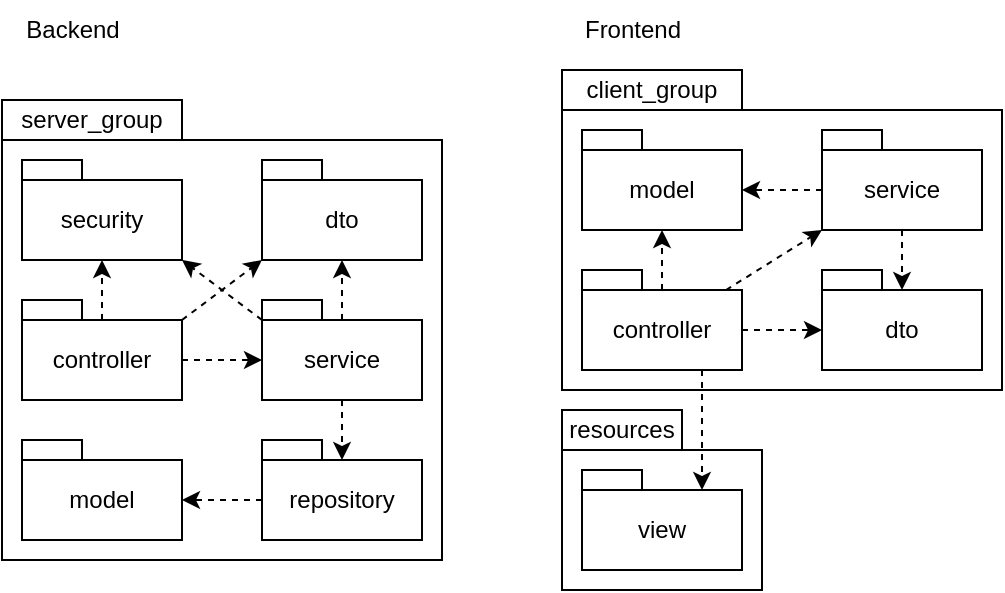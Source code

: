 <mxfile version="26.0.4" pages="7">
  <diagram name="package diagram" id="xL3uwHrQlLAEVzdE0Rof">
    <mxGraphModel dx="956" dy="557" grid="1" gridSize="10" guides="1" tooltips="1" connect="1" arrows="1" fold="1" page="1" pageScale="1" pageWidth="850" pageHeight="1100" math="0" shadow="0">
      <root>
        <mxCell id="0" />
        <mxCell id="1" parent="0" />
        <mxCell id="UOqEky3Oc94KwO0IY9KF-71" value="" style="rounded=0;whiteSpace=wrap;html=1;fillColor=none;" vertex="1" parent="1">
          <mxGeometry x="360" y="310" width="100" height="70" as="geometry" />
        </mxCell>
        <mxCell id="UOqEky3Oc94KwO0IY9KF-5" value="" style="rounded=0;whiteSpace=wrap;html=1;fillColor=none;" vertex="1" parent="1">
          <mxGeometry x="80" y="155" width="220" height="210" as="geometry" />
        </mxCell>
        <mxCell id="UOqEky3Oc94KwO0IY9KF-6" value="server_group" style="rounded=0;whiteSpace=wrap;html=1;fillColor=none;" vertex="1" parent="1">
          <mxGeometry x="80" y="135" width="90" height="20" as="geometry" />
        </mxCell>
        <mxCell id="UOqEky3Oc94KwO0IY9KF-38" style="edgeStyle=orthogonalEdgeStyle;rounded=0;orthogonalLoop=1;jettySize=auto;html=1;entryX=0.5;entryY=1;entryDx=0;entryDy=0;dashed=1;" edge="1" parent="1" source="UOqEky3Oc94KwO0IY9KF-26" target="UOqEky3Oc94KwO0IY9KF-28">
          <mxGeometry relative="1" as="geometry">
            <Array as="points">
              <mxPoint x="130" y="235" />
              <mxPoint x="130" y="235" />
            </Array>
          </mxGeometry>
        </mxCell>
        <mxCell id="UOqEky3Oc94KwO0IY9KF-39" style="rounded=0;orthogonalLoop=1;jettySize=auto;html=1;entryX=0;entryY=1;entryDx=0;entryDy=0;dashed=1;exitX=1;exitY=0;exitDx=0;exitDy=0;" edge="1" parent="1" source="UOqEky3Oc94KwO0IY9KF-26" target="UOqEky3Oc94KwO0IY9KF-32">
          <mxGeometry relative="1" as="geometry" />
        </mxCell>
        <mxCell id="UOqEky3Oc94KwO0IY9KF-40" style="edgeStyle=orthogonalEdgeStyle;rounded=0;orthogonalLoop=1;jettySize=auto;html=1;entryX=0;entryY=0.5;entryDx=0;entryDy=0;dashed=1;" edge="1" parent="1" source="UOqEky3Oc94KwO0IY9KF-26" target="UOqEky3Oc94KwO0IY9KF-30">
          <mxGeometry relative="1" as="geometry" />
        </mxCell>
        <mxCell id="UOqEky3Oc94KwO0IY9KF-26" value="controller" style="rounded=0;whiteSpace=wrap;html=1;fillColor=none;" vertex="1" parent="1">
          <mxGeometry x="90" y="245" width="80" height="40" as="geometry" />
        </mxCell>
        <mxCell id="UOqEky3Oc94KwO0IY9KF-27" value="" style="rounded=0;whiteSpace=wrap;html=1;fillColor=none;" vertex="1" parent="1">
          <mxGeometry x="90" y="235" width="30" height="10" as="geometry" />
        </mxCell>
        <mxCell id="UOqEky3Oc94KwO0IY9KF-28" value="security" style="rounded=0;whiteSpace=wrap;html=1;fillColor=none;" vertex="1" parent="1">
          <mxGeometry x="90" y="175" width="80" height="40" as="geometry" />
        </mxCell>
        <mxCell id="UOqEky3Oc94KwO0IY9KF-29" value="" style="rounded=0;whiteSpace=wrap;html=1;fillColor=none;" vertex="1" parent="1">
          <mxGeometry x="90" y="165" width="30" height="10" as="geometry" />
        </mxCell>
        <mxCell id="UOqEky3Oc94KwO0IY9KF-41" style="edgeStyle=orthogonalEdgeStyle;rounded=0;orthogonalLoop=1;jettySize=auto;html=1;entryX=0.5;entryY=1;entryDx=0;entryDy=0;dashed=1;" edge="1" parent="1" source="UOqEky3Oc94KwO0IY9KF-30" target="UOqEky3Oc94KwO0IY9KF-32">
          <mxGeometry relative="1" as="geometry">
            <Array as="points">
              <mxPoint x="250" y="235" />
              <mxPoint x="250" y="235" />
            </Array>
          </mxGeometry>
        </mxCell>
        <mxCell id="UOqEky3Oc94KwO0IY9KF-42" style="edgeStyle=orthogonalEdgeStyle;rounded=0;orthogonalLoop=1;jettySize=auto;html=1;entryX=0.5;entryY=0;entryDx=0;entryDy=0;dashed=1;" edge="1" parent="1" source="UOqEky3Oc94KwO0IY9KF-30" target="UOqEky3Oc94KwO0IY9KF-34">
          <mxGeometry relative="1" as="geometry">
            <Array as="points">
              <mxPoint x="250" y="295" />
              <mxPoint x="250" y="295" />
            </Array>
          </mxGeometry>
        </mxCell>
        <mxCell id="UOqEky3Oc94KwO0IY9KF-65" style="rounded=0;orthogonalLoop=1;jettySize=auto;html=1;entryX=1;entryY=1;entryDx=0;entryDy=0;dashed=1;exitX=0;exitY=1;exitDx=0;exitDy=0;" edge="1" parent="1" source="UOqEky3Oc94KwO0IY9KF-31" target="UOqEky3Oc94KwO0IY9KF-28">
          <mxGeometry relative="1" as="geometry" />
        </mxCell>
        <mxCell id="UOqEky3Oc94KwO0IY9KF-30" value="service" style="rounded=0;whiteSpace=wrap;html=1;fillColor=none;" vertex="1" parent="1">
          <mxGeometry x="210" y="245" width="80" height="40" as="geometry" />
        </mxCell>
        <mxCell id="UOqEky3Oc94KwO0IY9KF-31" value="" style="rounded=0;whiteSpace=wrap;html=1;fillColor=none;" vertex="1" parent="1">
          <mxGeometry x="210" y="235" width="30" height="10" as="geometry" />
        </mxCell>
        <mxCell id="UOqEky3Oc94KwO0IY9KF-32" value="dto" style="rounded=0;whiteSpace=wrap;html=1;fillColor=none;" vertex="1" parent="1">
          <mxGeometry x="210" y="175" width="80" height="40" as="geometry" />
        </mxCell>
        <mxCell id="UOqEky3Oc94KwO0IY9KF-33" value="" style="rounded=0;whiteSpace=wrap;html=1;fillColor=none;" vertex="1" parent="1">
          <mxGeometry x="210" y="165" width="30" height="10" as="geometry" />
        </mxCell>
        <mxCell id="UOqEky3Oc94KwO0IY9KF-43" style="edgeStyle=orthogonalEdgeStyle;rounded=0;orthogonalLoop=1;jettySize=auto;html=1;entryX=1;entryY=0.5;entryDx=0;entryDy=0;dashed=1;" edge="1" parent="1" source="UOqEky3Oc94KwO0IY9KF-34" target="UOqEky3Oc94KwO0IY9KF-36">
          <mxGeometry relative="1" as="geometry" />
        </mxCell>
        <mxCell id="UOqEky3Oc94KwO0IY9KF-34" value="repository" style="rounded=0;whiteSpace=wrap;html=1;fillColor=none;" vertex="1" parent="1">
          <mxGeometry x="210" y="315" width="80" height="40" as="geometry" />
        </mxCell>
        <mxCell id="UOqEky3Oc94KwO0IY9KF-35" value="" style="rounded=0;whiteSpace=wrap;html=1;fillColor=none;" vertex="1" parent="1">
          <mxGeometry x="210" y="305" width="30" height="10" as="geometry" />
        </mxCell>
        <mxCell id="UOqEky3Oc94KwO0IY9KF-36" value="model" style="rounded=0;whiteSpace=wrap;html=1;fillColor=none;" vertex="1" parent="1">
          <mxGeometry x="90" y="315" width="80" height="40" as="geometry" />
        </mxCell>
        <mxCell id="UOqEky3Oc94KwO0IY9KF-37" value="" style="rounded=0;whiteSpace=wrap;html=1;fillColor=none;" vertex="1" parent="1">
          <mxGeometry x="90" y="305" width="30" height="10" as="geometry" />
        </mxCell>
        <mxCell id="UOqEky3Oc94KwO0IY9KF-44" value="" style="rounded=0;whiteSpace=wrap;html=1;fillColor=none;" vertex="1" parent="1">
          <mxGeometry x="360" y="140" width="220" height="140" as="geometry" />
        </mxCell>
        <mxCell id="UOqEky3Oc94KwO0IY9KF-45" value="client_group" style="rounded=0;whiteSpace=wrap;html=1;fillColor=none;" vertex="1" parent="1">
          <mxGeometry x="360" y="120" width="90" height="20" as="geometry" />
        </mxCell>
        <mxCell id="UOqEky3Oc94KwO0IY9KF-79" style="edgeStyle=orthogonalEdgeStyle;rounded=0;orthogonalLoop=1;jettySize=auto;html=1;entryX=0;entryY=0.5;entryDx=0;entryDy=0;dashed=1;" edge="1" parent="1" source="UOqEky3Oc94KwO0IY9KF-49" target="UOqEky3Oc94KwO0IY9KF-55">
          <mxGeometry relative="1" as="geometry" />
        </mxCell>
        <mxCell id="UOqEky3Oc94KwO0IY9KF-80" style="rounded=0;orthogonalLoop=1;jettySize=auto;html=1;entryX=0;entryY=1;entryDx=0;entryDy=0;dashed=1;" edge="1" parent="1" source="UOqEky3Oc94KwO0IY9KF-49" target="UOqEky3Oc94KwO0IY9KF-57">
          <mxGeometry relative="1" as="geometry" />
        </mxCell>
        <mxCell id="UOqEky3Oc94KwO0IY9KF-81" style="edgeStyle=orthogonalEdgeStyle;rounded=0;orthogonalLoop=1;jettySize=auto;html=1;entryX=0.5;entryY=1;entryDx=0;entryDy=0;dashed=1;" edge="1" parent="1" source="UOqEky3Oc94KwO0IY9KF-49" target="UOqEky3Oc94KwO0IY9KF-73">
          <mxGeometry relative="1" as="geometry">
            <Array as="points">
              <mxPoint x="410" y="220" />
              <mxPoint x="410" y="220" />
            </Array>
          </mxGeometry>
        </mxCell>
        <mxCell id="UOqEky3Oc94KwO0IY9KF-82" style="edgeStyle=orthogonalEdgeStyle;rounded=0;orthogonalLoop=1;jettySize=auto;html=1;entryX=0.75;entryY=0;entryDx=0;entryDy=0;exitX=0.75;exitY=1;exitDx=0;exitDy=0;dashed=1;" edge="1" parent="1" source="UOqEky3Oc94KwO0IY9KF-49" target="UOqEky3Oc94KwO0IY9KF-69">
          <mxGeometry relative="1" as="geometry">
            <mxPoint x="560" y="330" as="targetPoint" />
          </mxGeometry>
        </mxCell>
        <mxCell id="UOqEky3Oc94KwO0IY9KF-49" value="controller" style="rounded=0;whiteSpace=wrap;html=1;fillColor=none;" vertex="1" parent="1">
          <mxGeometry x="370" y="230" width="80" height="40" as="geometry" />
        </mxCell>
        <mxCell id="UOqEky3Oc94KwO0IY9KF-50" value="" style="rounded=0;whiteSpace=wrap;html=1;fillColor=none;" vertex="1" parent="1">
          <mxGeometry x="370" y="220" width="30" height="10" as="geometry" />
        </mxCell>
        <mxCell id="UOqEky3Oc94KwO0IY9KF-55" value="dto" style="rounded=0;whiteSpace=wrap;html=1;fillColor=none;" vertex="1" parent="1">
          <mxGeometry x="490" y="230" width="80" height="40" as="geometry" />
        </mxCell>
        <mxCell id="UOqEky3Oc94KwO0IY9KF-56" value="" style="rounded=0;whiteSpace=wrap;html=1;fillColor=none;" vertex="1" parent="1">
          <mxGeometry x="490" y="220" width="30" height="10" as="geometry" />
        </mxCell>
        <mxCell id="UOqEky3Oc94KwO0IY9KF-77" style="edgeStyle=orthogonalEdgeStyle;rounded=0;orthogonalLoop=1;jettySize=auto;html=1;entryX=1;entryY=0.5;entryDx=0;entryDy=0;dashed=1;" edge="1" parent="1" source="UOqEky3Oc94KwO0IY9KF-57" target="UOqEky3Oc94KwO0IY9KF-73">
          <mxGeometry relative="1" as="geometry" />
        </mxCell>
        <mxCell id="UOqEky3Oc94KwO0IY9KF-78" style="edgeStyle=orthogonalEdgeStyle;rounded=0;orthogonalLoop=1;jettySize=auto;html=1;entryX=0.5;entryY=0;entryDx=0;entryDy=0;dashed=1;" edge="1" parent="1" source="UOqEky3Oc94KwO0IY9KF-57" target="UOqEky3Oc94KwO0IY9KF-55">
          <mxGeometry relative="1" as="geometry">
            <Array as="points">
              <mxPoint x="530" y="220" />
              <mxPoint x="530" y="220" />
            </Array>
          </mxGeometry>
        </mxCell>
        <mxCell id="UOqEky3Oc94KwO0IY9KF-57" value="service" style="rounded=0;whiteSpace=wrap;html=1;fillColor=none;" vertex="1" parent="1">
          <mxGeometry x="490" y="160" width="80" height="40" as="geometry" />
        </mxCell>
        <mxCell id="UOqEky3Oc94KwO0IY9KF-58" value="" style="rounded=0;whiteSpace=wrap;html=1;fillColor=none;" vertex="1" parent="1">
          <mxGeometry x="490" y="150" width="30" height="10" as="geometry" />
        </mxCell>
        <mxCell id="UOqEky3Oc94KwO0IY9KF-67" value="Backend" style="text;html=1;align=center;verticalAlign=middle;resizable=0;points=[];autosize=1;strokeColor=none;fillColor=none;" vertex="1" parent="1">
          <mxGeometry x="80" y="85" width="70" height="30" as="geometry" />
        </mxCell>
        <mxCell id="UOqEky3Oc94KwO0IY9KF-68" value="resources" style="rounded=0;whiteSpace=wrap;html=1;fillColor=none;" vertex="1" parent="1">
          <mxGeometry x="360" y="290" width="60" height="20" as="geometry" />
        </mxCell>
        <mxCell id="UOqEky3Oc94KwO0IY9KF-69" value="view" style="rounded=0;whiteSpace=wrap;html=1;fillColor=none;" vertex="1" parent="1">
          <mxGeometry x="370" y="330" width="80" height="40" as="geometry" />
        </mxCell>
        <mxCell id="UOqEky3Oc94KwO0IY9KF-70" value="" style="rounded=0;whiteSpace=wrap;html=1;fillColor=none;" vertex="1" parent="1">
          <mxGeometry x="370" y="320" width="30" height="10" as="geometry" />
        </mxCell>
        <mxCell id="UOqEky3Oc94KwO0IY9KF-73" value="model" style="rounded=0;whiteSpace=wrap;html=1;fillColor=none;" vertex="1" parent="1">
          <mxGeometry x="370" y="160" width="80" height="40" as="geometry" />
        </mxCell>
        <mxCell id="UOqEky3Oc94KwO0IY9KF-74" value="" style="rounded=0;whiteSpace=wrap;html=1;fillColor=none;" vertex="1" parent="1">
          <mxGeometry x="370" y="150" width="30" height="10" as="geometry" />
        </mxCell>
        <mxCell id="UOqEky3Oc94KwO0IY9KF-84" value="Frontend" style="text;html=1;align=center;verticalAlign=middle;resizable=0;points=[];autosize=1;strokeColor=none;fillColor=none;" vertex="1" parent="1">
          <mxGeometry x="360" y="85" width="70" height="30" as="geometry" />
        </mxCell>
      </root>
    </mxGraphModel>
  </diagram>
  <diagram id="uaN56zRGVNTnerVmHK8i" name="model class diagram">
    <mxGraphModel dx="1195" dy="697" grid="1" gridSize="10" guides="1" tooltips="1" connect="1" arrows="1" fold="1" page="1" pageScale="1" pageWidth="850" pageHeight="1100" math="0" shadow="0">
      <root>
        <mxCell id="0" />
        <mxCell id="1" parent="0" />
        <mxCell id="GPNPeNeR6Evq67mFfLzt-1" value="&lt;div&gt;&amp;lt;&amp;lt;entity&amp;gt;&amp;gt;&lt;/div&gt;Client" style="rounded=0;whiteSpace=wrap;html=1;fillColor=none;" vertex="1" parent="1">
          <mxGeometry x="200" y="280" width="140" height="30" as="geometry" />
        </mxCell>
        <mxCell id="GPNPeNeR6Evq67mFfLzt-2" value="- String piva&lt;div&gt;- String companyName&lt;/div&gt;&lt;div&gt;- String email&lt;/div&gt;&lt;div&gt;- String phone&lt;/div&gt;" style="rounded=0;whiteSpace=wrap;html=1;fillColor=none;align=left;" vertex="1" parent="1">
          <mxGeometry x="200" y="310" width="140" height="60" as="geometry" />
        </mxCell>
        <mxCell id="GPNPeNeR6Evq67mFfLzt-3" value="// getter e setter" style="rounded=0;whiteSpace=wrap;html=1;fillColor=none;align=left;" vertex="1" parent="1">
          <mxGeometry x="200" y="370" width="140" height="20" as="geometry" />
        </mxCell>
        <mxCell id="GPNPeNeR6Evq67mFfLzt-4" value="&lt;div&gt;&amp;lt;&amp;lt;entity&amp;gt;&amp;gt;&lt;/div&gt;CustomUser" style="rounded=0;whiteSpace=wrap;html=1;fillColor=none;" vertex="1" parent="1">
          <mxGeometry x="370" y="120" width="150" height="30" as="geometry" />
        </mxCell>
        <mxCell id="GPNPeNeR6Evq67mFfLzt-5" value="&lt;div&gt;- String email&lt;/div&gt;&lt;div&gt;- String password&lt;/div&gt;&lt;div&gt;- String name&lt;/div&gt;&lt;div&gt;- String surname&lt;/div&gt;&lt;div&gt;- String phone&lt;/div&gt;&lt;div&gt;- Role role&lt;/div&gt;" style="rounded=0;whiteSpace=wrap;html=1;fillColor=none;align=left;" vertex="1" parent="1">
          <mxGeometry x="370" y="150" width="150" height="90" as="geometry" />
        </mxCell>
        <mxCell id="GPNPeNeR6Evq67mFfLzt-6" value="// getter e setter" style="rounded=0;whiteSpace=wrap;html=1;fillColor=none;align=left;" vertex="1" parent="1">
          <mxGeometry x="370" y="240" width="150" height="20" as="geometry" />
        </mxCell>
        <mxCell id="GPNPeNeR6Evq67mFfLzt-7" value="&lt;div&gt;&lt;span style=&quot;background-color: transparent; color: light-dark(rgb(0, 0, 0), rgb(255, 255, 255));&quot;&gt;CustomUserDetails&lt;/span&gt;&lt;br&gt;&lt;/div&gt;" style="rounded=0;whiteSpace=wrap;html=1;fillColor=none;" vertex="1" parent="1">
          <mxGeometry x="550" y="120" width="190" height="30" as="geometry" />
        </mxCell>
        <mxCell id="GPNPeNeR6Evq67mFfLzt-8" value="&lt;div&gt;- CustomUser user&lt;/div&gt;" style="rounded=0;whiteSpace=wrap;html=1;fillColor=none;align=left;" vertex="1" parent="1">
          <mxGeometry x="550" y="150" width="190" height="20" as="geometry" />
        </mxCell>
        <mxCell id="GPNPeNeR6Evq67mFfLzt-9" value="+ getAuthorities()&lt;div&gt;+ getUsername()&lt;/div&gt;&lt;div&gt;+ getPassword()&lt;/div&gt;" style="rounded=0;whiteSpace=wrap;html=1;fillColor=none;align=left;" vertex="1" parent="1">
          <mxGeometry x="550" y="170" width="190" height="50" as="geometry" />
        </mxCell>
        <mxCell id="GPNPeNeR6Evq67mFfLzt-11" value="&lt;div&gt;&amp;lt;&amp;lt;entity&amp;gt;&amp;gt;&lt;/div&gt;Machinery" style="rounded=0;whiteSpace=wrap;html=1;fillColor=none;" vertex="1" parent="1">
          <mxGeometry x="200" y="500" width="140" height="30" as="geometry" />
        </mxCell>
        <mxCell id="GPNPeNeR6Evq67mFfLzt-12" value="- Long id&lt;div&gt;- String name&lt;/div&gt;&lt;div&gt;- LocalDate buyDate&lt;/div&gt;&lt;div&gt;- String yearManufacture&lt;/div&gt;&lt;div&gt;- String capacity&lt;/div&gt;" style="rounded=0;whiteSpace=wrap;html=1;fillColor=none;align=left;" vertex="1" parent="1">
          <mxGeometry x="200" y="530" width="140" height="80" as="geometry" />
        </mxCell>
        <mxCell id="GPNPeNeR6Evq67mFfLzt-13" value="// getter e setter" style="rounded=0;whiteSpace=wrap;html=1;fillColor=none;align=left;" vertex="1" parent="1">
          <mxGeometry x="200" y="610" width="140" height="20" as="geometry" />
        </mxCell>
        <mxCell id="GPNPeNeR6Evq67mFfLzt-14" value="&lt;div&gt;&amp;lt;&amp;lt;entity&amp;gt;&amp;gt;&lt;/div&gt;Model" style="rounded=0;whiteSpace=wrap;html=1;fillColor=none;" vertex="1" parent="1">
          <mxGeometry x="550" y="450" width="190" height="30" as="geometry" />
        </mxCell>
        <mxCell id="GPNPeNeR6Evq67mFfLzt-15" value="- String name&lt;div&gt;- Raw raw&lt;/div&gt;&lt;div&gt;- Double price&lt;/div&gt;" style="rounded=0;whiteSpace=wrap;html=1;fillColor=none;align=left;" vertex="1" parent="1">
          <mxGeometry x="550" y="480" width="190" height="50" as="geometry" />
        </mxCell>
        <mxCell id="GPNPeNeR6Evq67mFfLzt-49" style="edgeStyle=orthogonalEdgeStyle;rounded=0;orthogonalLoop=1;jettySize=auto;html=1;entryX=0.5;entryY=0;entryDx=0;entryDy=0;endArrow=none;endFill=0;" edge="1" parent="1" source="GPNPeNeR6Evq67mFfLzt-16" target="GPNPeNeR6Evq67mFfLzt-17">
          <mxGeometry relative="1" as="geometry" />
        </mxCell>
        <mxCell id="GPNPeNeR6Evq67mFfLzt-16" value="// getter e setter" style="rounded=0;whiteSpace=wrap;html=1;fillColor=none;align=left;" vertex="1" parent="1">
          <mxGeometry x="550" y="530" width="190" height="20" as="geometry" />
        </mxCell>
        <mxCell id="GPNPeNeR6Evq67mFfLzt-17" value="&lt;div&gt;&amp;lt;&amp;lt;entity&amp;gt;&amp;gt;&lt;/div&gt;Raw" style="rounded=0;whiteSpace=wrap;html=1;fillColor=none;" vertex="1" parent="1">
          <mxGeometry x="550" y="580" width="190" height="30" as="geometry" />
        </mxCell>
        <mxCell id="GPNPeNeR6Evq67mFfLzt-18" value="- Long id&lt;div&gt;- String shape&lt;/div&gt;&lt;div&gt;- String material&lt;/div&gt;&lt;div&gt;- String size&lt;/div&gt;&lt;div&gt;- String thickness&lt;/div&gt;&lt;div&gt;- String castingNumber&lt;/div&gt;" style="rounded=0;whiteSpace=wrap;html=1;fillColor=none;align=left;" vertex="1" parent="1">
          <mxGeometry x="550" y="610" width="190" height="90" as="geometry" />
        </mxCell>
        <mxCell id="GPNPeNeR6Evq67mFfLzt-19" value="// getter e setter" style="rounded=0;whiteSpace=wrap;html=1;fillColor=none;align=left;" vertex="1" parent="1">
          <mxGeometry x="550" y="700" width="190" height="20" as="geometry" />
        </mxCell>
        <mxCell id="GPNPeNeR6Evq67mFfLzt-24" style="edgeStyle=orthogonalEdgeStyle;rounded=0;orthogonalLoop=1;jettySize=auto;html=1;entryX=0;entryY=0.5;entryDx=0;entryDy=0;endArrow=none;endFill=0;" edge="1" parent="1" source="GPNPeNeR6Evq67mFfLzt-21" target="GPNPeNeR6Evq67mFfLzt-4">
          <mxGeometry relative="1" as="geometry" />
        </mxCell>
        <mxCell id="GPNPeNeR6Evq67mFfLzt-21" value="&lt;div&gt;&amp;lt;&amp;lt;entity&amp;gt;&amp;gt;&lt;/div&gt;Notice" style="rounded=0;whiteSpace=wrap;html=1;fillColor=none;" vertex="1" parent="1">
          <mxGeometry x="200" y="120" width="140" height="30" as="geometry" />
        </mxCell>
        <mxCell id="GPNPeNeR6Evq67mFfLzt-22" value="- Long id&lt;div&gt;- CustomUser creator&lt;/div&gt;&lt;div&gt;- String subject&lt;/div&gt;&lt;div&gt;- String description&lt;/div&gt;" style="rounded=0;whiteSpace=wrap;html=1;fillColor=none;align=left;" vertex="1" parent="1">
          <mxGeometry x="200" y="150" width="140" height="60" as="geometry" />
        </mxCell>
        <mxCell id="GPNPeNeR6Evq67mFfLzt-23" value="// getter e setter" style="rounded=0;whiteSpace=wrap;html=1;fillColor=none;align=left;" vertex="1" parent="1">
          <mxGeometry x="200" y="210" width="140" height="20" as="geometry" />
        </mxCell>
        <mxCell id="GPNPeNeR6Evq67mFfLzt-52" style="edgeStyle=orthogonalEdgeStyle;rounded=0;orthogonalLoop=1;jettySize=auto;html=1;entryX=1;entryY=0.5;entryDx=0;entryDy=0;endArrow=none;endFill=0;" edge="1" parent="1" source="GPNPeNeR6Evq67mFfLzt-25" target="GPNPeNeR6Evq67mFfLzt-1">
          <mxGeometry relative="1" as="geometry" />
        </mxCell>
        <mxCell id="GPNPeNeR6Evq67mFfLzt-25" value="&lt;div&gt;&amp;lt;&amp;lt;entity&amp;gt;&amp;gt;&lt;/div&gt;Order" style="rounded=0;whiteSpace=wrap;html=1;fillColor=none;" vertex="1" parent="1">
          <mxGeometry x="370" y="280" width="150" height="30" as="geometry" />
        </mxCell>
        <mxCell id="GPNPeNeR6Evq67mFfLzt-26" value="- Long id&lt;div&gt;- Model model&lt;/div&gt;&lt;div&gt;- int quantity&lt;/div&gt;&lt;div&gt;- LocalDate createDate&lt;/div&gt;&lt;div&gt;- LocalDate startDate&lt;/div&gt;&lt;div&gt;- LocalDate endDate&lt;/div&gt;&lt;div&gt;- LocalDate deadline&lt;/div&gt;&lt;div&gt;- Client client&lt;/div&gt;&lt;div&gt;- OrderStatus status&lt;/div&gt;&lt;div&gt;- OrderState state&lt;/div&gt;" style="rounded=0;whiteSpace=wrap;html=1;fillColor=none;align=left;" vertex="1" parent="1">
          <mxGeometry x="370" y="310" width="150" height="150" as="geometry" />
        </mxCell>
        <mxCell id="GPNPeNeR6Evq67mFfLzt-27" value="// getter e setter" style="rounded=0;whiteSpace=wrap;html=1;fillColor=none;align=left;" vertex="1" parent="1">
          <mxGeometry x="370" y="460" width="150" height="20" as="geometry" />
        </mxCell>
        <mxCell id="GPNPeNeR6Evq67mFfLzt-51" style="edgeStyle=orthogonalEdgeStyle;rounded=0;orthogonalLoop=1;jettySize=auto;html=1;entryX=1;entryY=0.5;entryDx=0;entryDy=0;endArrow=none;endFill=0;" edge="1" parent="1" source="GPNPeNeR6Evq67mFfLzt-30" target="GPNPeNeR6Evq67mFfLzt-11">
          <mxGeometry relative="1" as="geometry" />
        </mxCell>
        <mxCell id="GPNPeNeR6Evq67mFfLzt-30" value="&lt;div&gt;&amp;lt;&amp;lt;entity&amp;gt;&amp;gt;&lt;/div&gt;ProcessStep" style="rounded=0;whiteSpace=wrap;html=1;fillColor=none;" vertex="1" parent="1">
          <mxGeometry x="370" y="500" width="150" height="30" as="geometry" />
        </mxCell>
        <mxCell id="GPNPeNeR6Evq67mFfLzt-31" value="- Long id&lt;div&gt;- int stepOrder&lt;/div&gt;&lt;div&gt;- Model model&lt;/div&gt;&lt;div&gt;- Machinery machinery&lt;/div&gt;&lt;div&gt;- Duration duration&lt;/div&gt;&lt;div&gt;- String semifinishedName&lt;/div&gt;" style="rounded=0;whiteSpace=wrap;html=1;fillColor=none;align=left;" vertex="1" parent="1">
          <mxGeometry x="370" y="530" width="150" height="90" as="geometry" />
        </mxCell>
        <mxCell id="GPNPeNeR6Evq67mFfLzt-32" value="// getter e setter" style="rounded=0;whiteSpace=wrap;html=1;fillColor=none;align=left;" vertex="1" parent="1">
          <mxGeometry x="370" y="620" width="150" height="20" as="geometry" />
        </mxCell>
        <mxCell id="GPNPeNeR6Evq67mFfLzt-40" value="&lt;div&gt;&amp;lt;&amp;lt;entity&amp;gt;&amp;gt;&lt;/div&gt;ProcessStepExecution" style="rounded=0;whiteSpace=wrap;html=1;fillColor=none;" vertex="1" parent="1">
          <mxGeometry x="550" y="240" width="190" height="30" as="geometry" />
        </mxCell>
        <mxCell id="GPNPeNeR6Evq67mFfLzt-41" value="- Long id&lt;div&gt;- Order order&lt;/div&gt;&lt;div&gt;- String machineryName&lt;/div&gt;&lt;div&gt;- int stepIndex&lt;/div&gt;&lt;div&gt;- LocalDate scheduledStart&lt;/div&gt;&lt;div&gt;- LocalDate scheduledEnd&lt;/div&gt;&lt;div&gt;- LocalDate actualStart&lt;/div&gt;&lt;div&gt;- LocalDate actualEnd&lt;/div&gt;&lt;div&gt;- CustomUser assignedEmployee&lt;/div&gt;" style="rounded=0;whiteSpace=wrap;html=1;fillColor=none;align=left;" vertex="1" parent="1">
          <mxGeometry x="550" y="270" width="190" height="140" as="geometry" />
        </mxCell>
        <mxCell id="GPNPeNeR6Evq67mFfLzt-42" value="// getter e setter" style="rounded=0;whiteSpace=wrap;html=1;fillColor=none;align=left;" vertex="1" parent="1">
          <mxGeometry x="550" y="410" width="190" height="20" as="geometry" />
        </mxCell>
        <mxCell id="GPNPeNeR6Evq67mFfLzt-56" value="" style="endArrow=none;html=1;rounded=0;endFill=0;" edge="1" parent="1">
          <mxGeometry width="50" height="50" relative="1" as="geometry">
            <mxPoint x="520" y="515" as="sourcePoint" />
            <mxPoint x="550" y="515" as="targetPoint" />
          </mxGeometry>
        </mxCell>
        <mxCell id="GPNPeNeR6Evq67mFfLzt-57" value="" style="endArrow=none;html=1;rounded=0;endFill=0;" edge="1" parent="1">
          <mxGeometry width="50" height="50" relative="1" as="geometry">
            <mxPoint x="520" y="470" as="sourcePoint" />
            <mxPoint x="550" y="470" as="targetPoint" />
          </mxGeometry>
        </mxCell>
        <mxCell id="GPNPeNeR6Evq67mFfLzt-61" value="State Pattern e&lt;br&gt;Factory Method" style="rounded=0;whiteSpace=wrap;html=1;fillColor=none;opacity=70;textOpacity=70;" vertex="1" parent="1">
          <mxGeometry x="200" y="420" width="140" height="60" as="geometry" />
        </mxCell>
        <mxCell id="GPNPeNeR6Evq67mFfLzt-62" value="" style="endArrow=classic;startArrow=classic;html=1;rounded=0;textOpacity=70;opacity=70;" edge="1" parent="1">
          <mxGeometry width="50" height="50" relative="1" as="geometry">
            <mxPoint x="340" y="450" as="sourcePoint" />
            <mxPoint x="370" y="450" as="targetPoint" />
          </mxGeometry>
        </mxCell>
        <mxCell id="GPNPeNeR6Evq67mFfLzt-63" value="" style="endArrow=none;html=1;rounded=0;endFill=0;" edge="1" parent="1">
          <mxGeometry width="50" height="50" relative="1" as="geometry">
            <mxPoint x="550" y="135" as="sourcePoint" />
            <mxPoint x="520" y="135" as="targetPoint" />
          </mxGeometry>
        </mxCell>
        <mxCell id="GPNPeNeR6Evq67mFfLzt-65" value="" style="endArrow=none;html=1;rounded=0;endFill=0;" edge="1" parent="1">
          <mxGeometry width="50" height="50" relative="1" as="geometry">
            <mxPoint x="550" y="250" as="sourcePoint" />
            <mxPoint x="520" y="250" as="targetPoint" />
          </mxGeometry>
        </mxCell>
        <mxCell id="GPNPeNeR6Evq67mFfLzt-66" value="" style="endArrow=none;html=1;rounded=0;endFill=0;" edge="1" parent="1">
          <mxGeometry width="50" height="50" relative="1" as="geometry">
            <mxPoint x="550" y="295" as="sourcePoint" />
            <mxPoint x="520" y="295" as="targetPoint" />
          </mxGeometry>
        </mxCell>
        <mxCell id="GPNPeNeR6Evq67mFfLzt-68" value="1" style="text;html=1;align=center;verticalAlign=middle;resizable=0;points=[];autosize=1;strokeColor=none;fillColor=none;" vertex="1" parent="1">
          <mxGeometry x="330" y="110" width="30" height="30" as="geometry" />
        </mxCell>
        <mxCell id="GPNPeNeR6Evq67mFfLzt-69" value="1" style="text;html=1;align=center;verticalAlign=middle;resizable=0;points=[];autosize=1;strokeColor=none;fillColor=none;" vertex="1" parent="1">
          <mxGeometry x="530" y="110" width="30" height="30" as="geometry" />
        </mxCell>
        <mxCell id="GPNPeNeR6Evq67mFfLzt-70" value="1" style="text;html=1;align=center;verticalAlign=middle;resizable=0;points=[];autosize=1;strokeColor=none;fillColor=none;" vertex="1" parent="1">
          <mxGeometry x="530" y="225" width="30" height="30" as="geometry" />
        </mxCell>
        <mxCell id="GPNPeNeR6Evq67mFfLzt-71" value="1" style="text;html=1;align=center;verticalAlign=middle;resizable=0;points=[];autosize=1;strokeColor=none;fillColor=none;" vertex="1" parent="1">
          <mxGeometry x="530" y="270" width="30" height="30" as="geometry" />
        </mxCell>
        <mxCell id="GPNPeNeR6Evq67mFfLzt-72" value="1" style="text;html=1;align=center;verticalAlign=middle;resizable=0;points=[];autosize=1;strokeColor=none;fillColor=none;" vertex="1" parent="1">
          <mxGeometry x="350" y="270" width="30" height="30" as="geometry" />
        </mxCell>
        <mxCell id="GPNPeNeR6Evq67mFfLzt-73" value="1" style="text;html=1;align=center;verticalAlign=middle;resizable=0;points=[];autosize=1;strokeColor=none;fillColor=none;" vertex="1" parent="1">
          <mxGeometry x="510" y="445" width="30" height="30" as="geometry" />
        </mxCell>
        <mxCell id="GPNPeNeR6Evq67mFfLzt-74" value="1" style="text;html=1;align=center;verticalAlign=middle;resizable=0;points=[];autosize=1;strokeColor=none;fillColor=none;" vertex="1" parent="1">
          <mxGeometry x="510" y="490" width="30" height="30" as="geometry" />
        </mxCell>
        <mxCell id="GPNPeNeR6Evq67mFfLzt-75" value="1" style="text;html=1;align=center;verticalAlign=middle;resizable=0;points=[];autosize=1;strokeColor=none;fillColor=none;" vertex="1" parent="1">
          <mxGeometry x="634" y="542" width="30" height="30" as="geometry" />
        </mxCell>
        <mxCell id="GPNPeNeR6Evq67mFfLzt-77" value="1" style="text;html=1;align=center;verticalAlign=middle;resizable=0;points=[];autosize=1;strokeColor=none;fillColor=none;" vertex="1" parent="1">
          <mxGeometry x="350" y="490" width="30" height="30" as="geometry" />
        </mxCell>
      </root>
    </mxGraphModel>
  </diagram>
  <diagram id="SP1P6gohrs97v0jAnpX5" name="controller class diagram">
    <mxGraphModel dx="989" dy="577" grid="1" gridSize="10" guides="1" tooltips="1" connect="1" arrows="1" fold="1" page="1" pageScale="1" pageWidth="850" pageHeight="1100" math="0" shadow="0">
      <root>
        <mxCell id="0" />
        <mxCell id="1" parent="0" />
        <mxCell id="hU0d06pbAxCmzlthRwI_-1" value="&amp;lt;&amp;lt;RestController&amp;gt;&amp;gt;&lt;br&gt;AuthController&lt;div&gt;&lt;/div&gt;" style="rounded=0;whiteSpace=wrap;html=1;fillColor=none;" parent="1" vertex="1">
          <mxGeometry x="200" y="120" width="200" height="30" as="geometry" />
        </mxCell>
        <mxCell id="hU0d06pbAxCmzlthRwI_-2" value="- CustomUserService serv" style="rounded=0;whiteSpace=wrap;html=1;fillColor=none;align=left;" parent="1" vertex="1">
          <mxGeometry x="200" y="150" width="200" height="20" as="geometry" />
        </mxCell>
        <mxCell id="hU0d06pbAxCmzlthRwI_-3" value="+ login(LoginRequestDTO req)&lt;div&gt;+ register(RegisterRequestDTO req)&lt;/div&gt;" style="rounded=0;whiteSpace=wrap;html=1;fillColor=none;align=left;" parent="1" vertex="1">
          <mxGeometry x="200" y="170" width="200" height="40" as="geometry" />
        </mxCell>
        <mxCell id="TDP6imj_93U7WowM6xO9-1" value="&amp;lt;&amp;lt;RestController&amp;gt;&amp;gt;&lt;br&gt;ClientController&lt;div&gt;&lt;/div&gt;" style="rounded=0;whiteSpace=wrap;html=1;fillColor=none;" parent="1" vertex="1">
          <mxGeometry x="420" y="120" width="200" height="30" as="geometry" />
        </mxCell>
        <mxCell id="TDP6imj_93U7WowM6xO9-2" value="- ClientService serv" style="rounded=0;whiteSpace=wrap;html=1;fillColor=none;align=left;" parent="1" vertex="1">
          <mxGeometry x="420" y="150" width="200" height="20" as="geometry" />
        </mxCell>
        <mxCell id="TDP6imj_93U7WowM6xO9-3" value="+ getAllClients()&lt;div&gt;+ getClientByPiva(String piva)&lt;/div&gt;&lt;div&gt;+ createClient(Client c)&lt;/div&gt;&lt;div&gt;+ updateClient(String piva, Client c)&lt;/div&gt;&lt;div&gt;+ deleteClient(String piva)&lt;/div&gt;" style="rounded=0;whiteSpace=wrap;html=1;fillColor=none;align=left;" parent="1" vertex="1">
          <mxGeometry x="420" y="170" width="200" height="80" as="geometry" />
        </mxCell>
        <mxCell id="TDP6imj_93U7WowM6xO9-4" value="&amp;lt;&amp;lt;RestController&amp;gt;&amp;gt;&lt;br&gt;EmployeeController&lt;div&gt;&lt;/div&gt;" style="rounded=0;whiteSpace=wrap;html=1;fillColor=none;" parent="1" vertex="1">
          <mxGeometry x="640" y="120" width="160" height="30" as="geometry" />
        </mxCell>
        <mxCell id="TDP6imj_93U7WowM6xO9-5" value="- CustomUserService serv" style="rounded=0;whiteSpace=wrap;html=1;fillColor=none;align=left;" parent="1" vertex="1">
          <mxGeometry x="640" y="150" width="160" height="20" as="geometry" />
        </mxCell>
        <mxCell id="TDP6imj_93U7WowM6xO9-6" value="+ getAllEmployees()" style="rounded=0;whiteSpace=wrap;html=1;fillColor=none;align=left;" parent="1" vertex="1">
          <mxGeometry x="640" y="170" width="160" height="20" as="geometry" />
        </mxCell>
        <mxCell id="TDP6imj_93U7WowM6xO9-7" value="&amp;lt;&amp;lt;RestController&amp;gt;&amp;gt;&lt;br&gt;GanttController&lt;div&gt;&lt;/div&gt;" style="rounded=0;whiteSpace=wrap;html=1;fillColor=none;" parent="1" vertex="1">
          <mxGeometry x="480" y="270" width="260" height="30" as="geometry" />
        </mxCell>
        <mxCell id="TDP6imj_93U7WowM6xO9-8" value="- GanttService serv" style="rounded=0;whiteSpace=wrap;html=1;fillColor=none;align=left;" parent="1" vertex="1">
          <mxGeometry x="480" y="300" width="260" height="20" as="geometry" />
        </mxCell>
        <mxCell id="TDP6imj_93U7WowM6xO9-9" value="+ getAllGantt()&lt;div&gt;+ updateBlocks(List&amp;lt;GanttBlockDTO&amp;gt; blocks)&lt;/div&gt;" style="rounded=0;whiteSpace=wrap;html=1;fillColor=none;align=left;" parent="1" vertex="1">
          <mxGeometry x="480" y="320" width="260" height="40" as="geometry" />
        </mxCell>
        <mxCell id="TDP6imj_93U7WowM6xO9-11" value="&amp;lt;&amp;lt;RestController&amp;gt;&amp;gt;&lt;br&gt;MachineryController&lt;div&gt;&lt;/div&gt;" style="rounded=0;whiteSpace=wrap;html=1;fillColor=none;" parent="1" vertex="1">
          <mxGeometry x="200" y="270" width="260" height="30" as="geometry" />
        </mxCell>
        <mxCell id="TDP6imj_93U7WowM6xO9-12" value="- MachineryService serv" style="rounded=0;whiteSpace=wrap;html=1;fillColor=none;align=left;" parent="1" vertex="1">
          <mxGeometry x="200" y="300" width="260" height="20" as="geometry" />
        </mxCell>
        <mxCell id="TDP6imj_93U7WowM6xO9-13" value="+ getAllMachinery()&lt;div&gt;+ getMachineryById(Long id)&lt;/div&gt;&lt;div&gt;+ getMachineryByName(String name)&lt;/div&gt;&lt;div&gt;+ createMachinery(Machinery m)&lt;/div&gt;&lt;div&gt;+ updateMachinery(Long id, Machinery m)&lt;/div&gt;&lt;div&gt;+ deleteMachinery(Long id)&lt;/div&gt;" style="rounded=0;whiteSpace=wrap;html=1;fillColor=none;align=left;" parent="1" vertex="1">
          <mxGeometry x="200" y="320" width="260" height="90" as="geometry" />
        </mxCell>
        <mxCell id="TDP6imj_93U7WowM6xO9-14" value="&amp;lt;&amp;lt;RestController&amp;gt;&amp;gt;&lt;br&gt;ModelController&lt;div&gt;&lt;/div&gt;" style="rounded=0;whiteSpace=wrap;html=1;fillColor=none;" parent="1" vertex="1">
          <mxGeometry x="200" y="430" width="180" height="30" as="geometry" />
        </mxCell>
        <mxCell id="TDP6imj_93U7WowM6xO9-15" value="- ModelService serv" style="rounded=0;whiteSpace=wrap;html=1;fillColor=none;align=left;" parent="1" vertex="1">
          <mxGeometry x="200" y="460" width="180" height="20" as="geometry" />
        </mxCell>
        <mxCell id="TDP6imj_93U7WowM6xO9-16" value="+ getAll()&lt;div&gt;+ getByName(String name)&lt;/div&gt;&lt;div&gt;+ create(Model m)&lt;/div&gt;&lt;div&gt;+ update(String name, Model m)&lt;/div&gt;&lt;div&gt;+ delete(String name)&lt;/div&gt;" style="rounded=0;whiteSpace=wrap;html=1;fillColor=none;align=left;" parent="1" vertex="1">
          <mxGeometry x="200" y="480" width="180" height="80" as="geometry" />
        </mxCell>
        <mxCell id="rEMkLhNLE3vONXlmy2By-1" value="&amp;lt;&amp;lt;RestController&amp;gt;&amp;gt;&lt;br&gt;NoticeController&lt;div&gt;&lt;/div&gt;" style="rounded=0;whiteSpace=wrap;html=1;fillColor=none;" parent="1" vertex="1">
          <mxGeometry x="400" y="430" width="190" height="30" as="geometry" />
        </mxCell>
        <mxCell id="rEMkLhNLE3vONXlmy2By-2" value="- NoticeService serv&lt;div&gt;- NoticeEventPublisher evPub&lt;/div&gt;" style="rounded=0;whiteSpace=wrap;html=1;fillColor=none;align=left;" parent="1" vertex="1">
          <mxGeometry x="400" y="460" width="190" height="30" as="geometry" />
        </mxCell>
        <mxCell id="rEMkLhNLE3vONXlmy2By-3" value="+ getAllNotices(String email)&lt;div&gt;+ createNotice(NoticeDTO notice)&lt;/div&gt;&lt;div&gt;+ deleteNotice(Long id)&lt;/div&gt;&lt;div&gt;+ streamNotices()&lt;/div&gt;" style="rounded=0;whiteSpace=wrap;html=1;fillColor=none;align=left;" parent="1" vertex="1">
          <mxGeometry x="400" y="490" width="190" height="60" as="geometry" />
        </mxCell>
        <mxCell id="rEMkLhNLE3vONXlmy2By-21" style="rounded=0;orthogonalLoop=1;jettySize=auto;html=1;exitX=0;exitY=0.5;exitDx=0;exitDy=0;entryX=0.5;entryY=0;entryDx=0;entryDy=0;endArrow=none;endFill=0;" parent="1" source="rEMkLhNLE3vONXlmy2By-4" target="rEMkLhNLE3vONXlmy2By-1" edge="1">
          <mxGeometry relative="1" as="geometry" />
        </mxCell>
        <mxCell id="rEMkLhNLE3vONXlmy2By-4" value="NoticeEventPublisher&lt;div&gt;&lt;/div&gt;" style="rounded=0;whiteSpace=wrap;html=1;fillColor=none;" parent="1" vertex="1">
          <mxGeometry x="610" y="380" width="190" height="30" as="geometry" />
        </mxCell>
        <mxCell id="rEMkLhNLE3vONXlmy2By-5" value="- List&amp;lt;SseEmitter&amp;gt; emitters" style="rounded=0;whiteSpace=wrap;html=1;fillColor=none;align=left;" parent="1" vertex="1">
          <mxGeometry x="610" y="410" width="190" height="20" as="geometry" />
        </mxCell>
        <mxCell id="rEMkLhNLE3vONXlmy2By-6" value="+ registerClient()&lt;div&gt;+ publishEvent()&lt;/div&gt;" style="rounded=0;whiteSpace=wrap;html=1;fillColor=none;align=left;" parent="1" vertex="1">
          <mxGeometry x="610" y="430" width="190" height="30" as="geometry" />
        </mxCell>
        <mxCell id="rEMkLhNLE3vONXlmy2By-9" value="&amp;lt;&amp;lt;RestController&amp;gt;&amp;gt;&lt;br&gt;OrderController&lt;div&gt;&lt;/div&gt;" style="rounded=0;whiteSpace=wrap;html=1;fillColor=none;" parent="1" vertex="1">
          <mxGeometry x="200" y="580" width="180" height="30" as="geometry" />
        </mxCell>
        <mxCell id="rEMkLhNLE3vONXlmy2By-10" value="- OrderService serv" style="rounded=0;whiteSpace=wrap;html=1;fillColor=none;align=left;" parent="1" vertex="1">
          <mxGeometry x="200" y="610" width="180" height="20" as="geometry" />
        </mxCell>
        <mxCell id="rEMkLhNLE3vONXlmy2By-11" value="+ getAllOrders()&lt;div&gt;+ getOrderById(Long id)&lt;/div&gt;&lt;div&gt;+ createOrder(Order o)&lt;/div&gt;&lt;div&gt;+ updateOrder(Long id, Order o)&lt;/div&gt;&lt;div&gt;+ deleteOrder(Long id)&lt;/div&gt;&lt;div&gt;+ setInProduction(Long id)&lt;/div&gt;&lt;div&gt;+ complete(Long id)&lt;/div&gt;&lt;div&gt;+ cancel(Long id)&lt;/div&gt;" style="rounded=0;whiteSpace=wrap;html=1;fillColor=none;align=left;" parent="1" vertex="1">
          <mxGeometry x="200" y="630" width="180" height="120" as="geometry" />
        </mxCell>
        <mxCell id="rEMkLhNLE3vONXlmy2By-12" value="&amp;lt;&amp;lt;RestController&amp;gt;&amp;gt;&lt;br&gt;ProcessStepController&lt;div&gt;&lt;/div&gt;" style="rounded=0;whiteSpace=wrap;html=1;fillColor=none;" parent="1" vertex="1">
          <mxGeometry x="400" y="570" width="210" height="30" as="geometry" />
        </mxCell>
        <mxCell id="rEMkLhNLE3vONXlmy2By-13" value="- ProcessStepService serv" style="rounded=0;whiteSpace=wrap;html=1;fillColor=none;align=left;" parent="1" vertex="1">
          <mxGeometry x="400" y="600" width="210" height="20" as="geometry" />
        </mxCell>
        <mxCell id="rEMkLhNLE3vONXlmy2By-14" value="+ getAll()&lt;div&gt;+ getStepsByModel(String s)&lt;/div&gt;&lt;div&gt;+ deleteStep(Long id)&lt;/div&gt;&lt;div&gt;+ updateStep(Long id, ProcessStep p)&lt;/div&gt;&lt;div&gt;+ addStep(String modelName,&lt;br&gt;&lt;span style=&quot;white-space: pre;&quot;&gt;&#x9;&lt;/span&gt;&lt;span style=&quot;white-space: pre;&quot;&gt;&#x9;&lt;/span&gt;int afterOrder,&lt;br&gt;&lt;/div&gt;&lt;div&gt;&lt;span style=&quot;white-space: pre;&quot;&gt;&#x9;&lt;/span&gt;&lt;span style=&quot;white-space: pre;&quot;&gt;&#x9;&lt;/span&gt;String duration,&lt;br&gt;&lt;/div&gt;&lt;div&gt;&lt;span style=&quot;white-space: pre;&quot;&gt;&#x9;&lt;/span&gt;&lt;span style=&quot;white-space: pre;&quot;&gt;&#x9;&lt;/span&gt;String semifinishedName,&lt;br&gt;&lt;/div&gt;&lt;div&gt;&lt;span style=&quot;white-space: pre;&quot;&gt;&#x9;&lt;/span&gt;&lt;span style=&quot;white-space: pre;&quot;&gt;&#x9;&lt;/span&gt;String machineryName)&lt;br&gt;&lt;/div&gt;" style="rounded=0;whiteSpace=wrap;html=1;fillColor=none;align=left;" parent="1" vertex="1">
          <mxGeometry x="400" y="620" width="210" height="140" as="geometry" />
        </mxCell>
        <mxCell id="rEMkLhNLE3vONXlmy2By-15" value="&amp;lt;&amp;lt;RestController&amp;gt;&amp;gt;&lt;br&gt;ProfileController&lt;div&gt;&lt;/div&gt;" style="rounded=0;whiteSpace=wrap;html=1;fillColor=none;" parent="1" vertex="1">
          <mxGeometry x="630" y="480" width="240" height="30" as="geometry" />
        </mxCell>
        <mxCell id="rEMkLhNLE3vONXlmy2By-16" value="- CustomUserService serv1&lt;div&gt;- ProcessStepExecutionService serv2&lt;/div&gt;" style="rounded=0;whiteSpace=wrap;html=1;fillColor=none;align=left;" parent="1" vertex="1">
          <mxGeometry x="630" y="510" width="240" height="30" as="geometry" />
        </mxCell>
        <mxCell id="rEMkLhNLE3vONXlmy2By-17" value="&lt;div&gt;+ getProfile(String email)&lt;/div&gt;&lt;div&gt;+ updateProfile(String email, CustomUser c)&lt;/div&gt;&lt;div&gt;+ deleteProfile(String email)&lt;/div&gt;&lt;div&gt;+ getAssignedToday(String email)&lt;/div&gt;&lt;div&gt;+ getAssigned(String email)&lt;/div&gt;" style="rounded=0;whiteSpace=wrap;html=1;fillColor=none;align=left;" parent="1" vertex="1">
          <mxGeometry x="630" y="540" width="240" height="80" as="geometry" />
        </mxCell>
        <mxCell id="rEMkLhNLE3vONXlmy2By-18" value="&amp;lt;&amp;lt;RestController&amp;gt;&amp;gt;&lt;br&gt;RawController&lt;div&gt;&lt;/div&gt;" style="rounded=0;whiteSpace=wrap;html=1;fillColor=none;" parent="1" vertex="1">
          <mxGeometry x="630" y="640" width="240" height="30" as="geometry" />
        </mxCell>
        <mxCell id="rEMkLhNLE3vONXlmy2By-19" value="- RawService serv" style="rounded=0;whiteSpace=wrap;html=1;fillColor=none;align=left;" parent="1" vertex="1">
          <mxGeometry x="630" y="670" width="240" height="20" as="geometry" />
        </mxCell>
        <mxCell id="rEMkLhNLE3vONXlmy2By-20" value="&lt;div&gt;+ getAllRaw()&lt;/div&gt;&lt;div&gt;+ getRawById(Long id)&lt;/div&gt;&lt;div&gt;+ createRaw(Raw raw)&lt;/div&gt;&lt;div&gt;+ updateRaw(Long id, Raw raw)&lt;/div&gt;&lt;div&gt;+ deleteRaw(Long id)&lt;/div&gt;" style="rounded=0;whiteSpace=wrap;html=1;fillColor=none;align=left;" parent="1" vertex="1">
          <mxGeometry x="630" y="690" width="240" height="70" as="geometry" />
        </mxCell>
        <mxCell id="rEMkLhNLE3vONXlmy2By-22" value="1" style="text;html=1;align=center;verticalAlign=middle;resizable=0;points=[];autosize=1;strokeColor=none;fillColor=none;" parent="1" vertex="1">
          <mxGeometry x="475" y="408" width="30" height="30" as="geometry" />
        </mxCell>
      </root>
    </mxGraphModel>
  </diagram>
  <diagram id="oZxNqMfc0U0xH1q9mYko" name="dto class diagram">
    <mxGraphModel dx="1195" dy="697" grid="1" gridSize="10" guides="1" tooltips="1" connect="1" arrows="1" fold="1" page="1" pageScale="1" pageWidth="850" pageHeight="1100" math="0" shadow="0">
      <root>
        <mxCell id="0" />
        <mxCell id="1" parent="0" />
        <mxCell id="aeTORKTF4x3VaIKgf22q-1" value="AssignedTaskDTO&lt;div&gt;&lt;/div&gt;" style="rounded=0;whiteSpace=wrap;html=1;fillColor=none;" vertex="1" parent="1">
          <mxGeometry x="550" y="120" width="160" height="30" as="geometry" />
        </mxCell>
        <mxCell id="aeTORKTF4x3VaIKgf22q-2" value="- Long orderId&lt;div&gt;- String machineryName&lt;/div&gt;&lt;div&gt;- int stepIndex&lt;/div&gt;&lt;div&gt;- LocalDate scheduledStart&lt;/div&gt;&lt;div&gt;- LocalDate scheduledEnd&lt;/div&gt;" style="rounded=0;whiteSpace=wrap;html=1;fillColor=none;align=left;" vertex="1" parent="1">
          <mxGeometry x="550" y="150" width="160" height="70" as="geometry" />
        </mxCell>
        <mxCell id="aeTORKTF4x3VaIKgf22q-3" value="// getter e setter" style="rounded=0;whiteSpace=wrap;html=1;fillColor=none;align=left;" vertex="1" parent="1">
          <mxGeometry x="550" y="220" width="160" height="20" as="geometry" />
        </mxCell>
        <mxCell id="piBwcnyo5gPwuHwYG5iS-1" value="GanttBlockDTO&lt;div&gt;&lt;/div&gt;" style="rounded=0;whiteSpace=wrap;html=1;fillColor=none;" vertex="1" parent="1">
          <mxGeometry x="310" y="120" width="210" height="30" as="geometry" />
        </mxCell>
        <mxCell id="piBwcnyo5gPwuHwYG5iS-2" value="- Long executionId&lt;div&gt;- Long orderId&lt;/div&gt;&lt;div&gt;- String machineryName&lt;/div&gt;&lt;div&gt;- String stepName&lt;/div&gt;&lt;div&gt;- LocalDate scheduledStart&lt;/div&gt;&lt;div&gt;- LocalDate scheduledEnd&lt;/div&gt;&lt;div&gt;- LocalDate actualStart&lt;/div&gt;&lt;div&gt;- LocalDate actualEnd&lt;/div&gt;&lt;div&gt;- int stepOrder&lt;/div&gt;&lt;div&gt;- String assignedEmployeeEmail&lt;/div&gt;&lt;div&gt;- String assignedEmployeeFullName&lt;/div&gt;" style="rounded=0;whiteSpace=wrap;html=1;fillColor=none;align=left;" vertex="1" parent="1">
          <mxGeometry x="310" y="150" width="210" height="160" as="geometry" />
        </mxCell>
        <mxCell id="piBwcnyo5gPwuHwYG5iS-3" value="// getter e setter" style="rounded=0;whiteSpace=wrap;html=1;fillColor=none;align=left;" vertex="1" parent="1">
          <mxGeometry x="310" y="310" width="210" height="20" as="geometry" />
        </mxCell>
        <mxCell id="piBwcnyo5gPwuHwYG5iS-5" value="LoginRequestDTO&lt;div&gt;&lt;/div&gt;" style="rounded=0;whiteSpace=wrap;html=1;fillColor=none;" vertex="1" parent="1">
          <mxGeometry x="120" y="120" width="160" height="30" as="geometry" />
        </mxCell>
        <mxCell id="piBwcnyo5gPwuHwYG5iS-6" value="- String email&lt;div&gt;- String password&lt;/div&gt;" style="rounded=0;whiteSpace=wrap;html=1;fillColor=none;align=left;" vertex="1" parent="1">
          <mxGeometry x="120" y="150" width="160" height="40" as="geometry" />
        </mxCell>
        <mxCell id="piBwcnyo5gPwuHwYG5iS-7" value="// getter e setter" style="rounded=0;whiteSpace=wrap;html=1;fillColor=none;align=left;" vertex="1" parent="1">
          <mxGeometry x="120" y="190" width="160" height="20" as="geometry" />
        </mxCell>
        <mxCell id="piBwcnyo5gPwuHwYG5iS-8" value="LoginResponseDTO&lt;div&gt;&lt;/div&gt;" style="rounded=0;whiteSpace=wrap;html=1;fillColor=none;" vertex="1" parent="1">
          <mxGeometry x="120" y="230" width="160" height="30" as="geometry" />
        </mxCell>
        <mxCell id="piBwcnyo5gPwuHwYG5iS-9" value="- String email&lt;div&gt;- String role&lt;/div&gt;&lt;div&gt;- String token&lt;/div&gt;" style="rounded=0;whiteSpace=wrap;html=1;fillColor=none;align=left;" vertex="1" parent="1">
          <mxGeometry x="120" y="260" width="160" height="50" as="geometry" />
        </mxCell>
        <mxCell id="piBwcnyo5gPwuHwYG5iS-10" value="// getter e setter" style="rounded=0;whiteSpace=wrap;html=1;fillColor=none;align=left;" vertex="1" parent="1">
          <mxGeometry x="120" y="310" width="160" height="20" as="geometry" />
        </mxCell>
        <mxCell id="piBwcnyo5gPwuHwYG5iS-11" value="ModelWithStepsDTO&lt;div&gt;&lt;/div&gt;" style="rounded=0;whiteSpace=wrap;html=1;fillColor=none;" vertex="1" parent="1">
          <mxGeometry x="310" y="350" width="210" height="30" as="geometry" />
        </mxCell>
        <mxCell id="piBwcnyo5gPwuHwYG5iS-12" value="- String name&lt;div&gt;- double price&lt;/div&gt;&lt;div&gt;- RawDTO raw&lt;/div&gt;&lt;div&gt;- List&amp;lt;ProcessStepDTO&amp;gt; processStep&lt;/div&gt;" style="rounded=0;whiteSpace=wrap;html=1;fillColor=none;align=left;" vertex="1" parent="1">
          <mxGeometry x="310" y="380" width="210" height="60" as="geometry" />
        </mxCell>
        <mxCell id="piBwcnyo5gPwuHwYG5iS-13" value="// getter e setter" style="rounded=0;whiteSpace=wrap;html=1;fillColor=none;align=left;" vertex="1" parent="1">
          <mxGeometry x="310" y="440" width="210" height="20" as="geometry" />
        </mxCell>
        <mxCell id="piBwcnyo5gPwuHwYG5iS-25" style="edgeStyle=orthogonalEdgeStyle;rounded=0;orthogonalLoop=1;jettySize=auto;html=1;entryX=0;entryY=0.5;entryDx=0;entryDy=0;startArrow=none;startFill=0;endArrow=diamondThin;endFill=1;" edge="1" parent="1" source="piBwcnyo5gPwuHwYG5iS-16" target="piBwcnyo5gPwuHwYG5iS-11">
          <mxGeometry relative="1" as="geometry" />
        </mxCell>
        <mxCell id="piBwcnyo5gPwuHwYG5iS-16" value="RawDTO&lt;div&gt;&lt;/div&gt;" style="rounded=0;whiteSpace=wrap;html=1;fillColor=none;" vertex="1" parent="1">
          <mxGeometry x="120" y="350" width="160" height="30" as="geometry" />
        </mxCell>
        <mxCell id="piBwcnyo5gPwuHwYG5iS-17" value="- String material&lt;div&gt;- String shape&lt;/div&gt;&lt;div&gt;- String size&lt;/div&gt;" style="rounded=0;whiteSpace=wrap;html=1;fillColor=none;align=left;" vertex="1" parent="1">
          <mxGeometry x="120" y="380" width="160" height="50" as="geometry" />
        </mxCell>
        <mxCell id="piBwcnyo5gPwuHwYG5iS-18" value="// getter e setter" style="rounded=0;whiteSpace=wrap;html=1;fillColor=none;align=left;" vertex="1" parent="1">
          <mxGeometry x="120" y="430" width="160" height="20" as="geometry" />
        </mxCell>
        <mxCell id="piBwcnyo5gPwuHwYG5iS-26" style="edgeStyle=orthogonalEdgeStyle;rounded=0;orthogonalLoop=1;jettySize=auto;html=1;entryX=1;entryY=0.5;entryDx=0;entryDy=0;startArrow=none;startFill=0;endArrow=diamondThin;endFill=1;" edge="1" parent="1" source="piBwcnyo5gPwuHwYG5iS-19" target="piBwcnyo5gPwuHwYG5iS-11">
          <mxGeometry relative="1" as="geometry" />
        </mxCell>
        <mxCell id="piBwcnyo5gPwuHwYG5iS-19" value="ProcessStepDTO&lt;div&gt;&lt;/div&gt;" style="rounded=0;whiteSpace=wrap;html=1;fillColor=none;" vertex="1" parent="1">
          <mxGeometry x="550" y="350" width="160" height="30" as="geometry" />
        </mxCell>
        <mxCell id="piBwcnyo5gPwuHwYG5iS-20" value="- Long id&lt;div&gt;- int stepOrder&lt;/div&gt;&lt;div&gt;- Duration duration&lt;/div&gt;&lt;div&gt;- String semifinishedName&lt;/div&gt;&lt;div&gt;- MachineryDTO machinery&lt;/div&gt;" style="rounded=0;whiteSpace=wrap;html=1;fillColor=none;align=left;" vertex="1" parent="1">
          <mxGeometry x="550" y="380" width="160" height="80" as="geometry" />
        </mxCell>
        <mxCell id="piBwcnyo5gPwuHwYG5iS-21" value="// getter e setter" style="rounded=0;whiteSpace=wrap;html=1;fillColor=none;align=left;" vertex="1" parent="1">
          <mxGeometry x="550" y="460" width="160" height="20" as="geometry" />
        </mxCell>
        <mxCell id="piBwcnyo5gPwuHwYG5iS-27" style="edgeStyle=orthogonalEdgeStyle;rounded=0;orthogonalLoop=1;jettySize=auto;html=1;entryX=0.5;entryY=0;entryDx=0;entryDy=0;endArrow=diamondThin;endFill=1;exitX=0.5;exitY=1;exitDx=0;exitDy=0;" edge="1" parent="1" source="piBwcnyo5gPwuHwYG5iS-24" target="piBwcnyo5gPwuHwYG5iS-19">
          <mxGeometry relative="1" as="geometry">
            <Array as="points" />
          </mxGeometry>
        </mxCell>
        <mxCell id="piBwcnyo5gPwuHwYG5iS-22" value="MachineryDTO&lt;div&gt;&lt;/div&gt;" style="rounded=0;whiteSpace=wrap;html=1;fillColor=none;" vertex="1" parent="1">
          <mxGeometry x="550" y="260" width="160" height="30" as="geometry" />
        </mxCell>
        <mxCell id="piBwcnyo5gPwuHwYG5iS-23" value="- String name" style="rounded=0;whiteSpace=wrap;html=1;fillColor=none;align=left;" vertex="1" parent="1">
          <mxGeometry x="550" y="290" width="160" height="20" as="geometry" />
        </mxCell>
        <mxCell id="piBwcnyo5gPwuHwYG5iS-24" value="// getter e setter" style="rounded=0;whiteSpace=wrap;html=1;fillColor=none;align=left;" vertex="1" parent="1">
          <mxGeometry x="550" y="310" width="160" height="20" as="geometry" />
        </mxCell>
        <mxCell id="piBwcnyo5gPwuHwYG5iS-28" value="NoticeDTO&lt;div&gt;&lt;/div&gt;" style="rounded=0;whiteSpace=wrap;html=1;fillColor=none;" vertex="1" parent="1">
          <mxGeometry x="740" y="410" width="160" height="30" as="geometry" />
        </mxCell>
        <mxCell id="piBwcnyo5gPwuHwYG5iS-29" value="- Long id&lt;div&gt;- String creatorEmail&lt;/div&gt;&lt;div&gt;- String creatorFullName&lt;/div&gt;&lt;div&gt;- String subject&lt;/div&gt;&lt;div&gt;- String description&lt;/div&gt;&lt;div&gt;- String category&lt;/div&gt;" style="rounded=0;whiteSpace=wrap;html=1;fillColor=none;align=left;" vertex="1" parent="1">
          <mxGeometry x="740" y="440" width="160" height="90" as="geometry" />
        </mxCell>
        <mxCell id="piBwcnyo5gPwuHwYG5iS-30" value="// getter e setter" style="rounded=0;whiteSpace=wrap;html=1;fillColor=none;align=left;" vertex="1" parent="1">
          <mxGeometry x="740" y="530" width="160" height="20" as="geometry" />
        </mxCell>
        <mxCell id="piBwcnyo5gPwuHwYG5iS-31" value="ProfileDTO&lt;div&gt;&lt;/div&gt;" style="rounded=0;whiteSpace=wrap;html=1;fillColor=none;" vertex="1" parent="1">
          <mxGeometry x="740" y="120" width="160" height="30" as="geometry" />
        </mxCell>
        <mxCell id="piBwcnyo5gPwuHwYG5iS-32" value="- String email&lt;div&gt;- String name&lt;/div&gt;&lt;div&gt;- String surname&lt;/div&gt;&lt;div&gt;- String phone&lt;/div&gt;&lt;div&gt;- String role&lt;/div&gt;" style="rounded=0;whiteSpace=wrap;html=1;fillColor=none;align=left;" vertex="1" parent="1">
          <mxGeometry x="740" y="150" width="160" height="80" as="geometry" />
        </mxCell>
        <mxCell id="piBwcnyo5gPwuHwYG5iS-33" value="// getter e setter" style="rounded=0;whiteSpace=wrap;html=1;fillColor=none;align=left;" vertex="1" parent="1">
          <mxGeometry x="740" y="230" width="160" height="20" as="geometry" />
        </mxCell>
        <mxCell id="piBwcnyo5gPwuHwYG5iS-34" value="RegisterRequestDTO&lt;div&gt;&lt;/div&gt;" style="rounded=0;whiteSpace=wrap;html=1;fillColor=none;" vertex="1" parent="1">
          <mxGeometry x="740" y="260" width="160" height="30" as="geometry" />
        </mxCell>
        <mxCell id="piBwcnyo5gPwuHwYG5iS-35" value="- String name&lt;div&gt;- String surname&lt;/div&gt;&lt;div&gt;- String email&lt;/div&gt;&lt;div&gt;- String password&lt;/div&gt;&lt;div&gt;- String phone&lt;/div&gt;&lt;div&gt;- Role role&lt;/div&gt;" style="rounded=0;whiteSpace=wrap;html=1;fillColor=none;align=left;" vertex="1" parent="1">
          <mxGeometry x="740" y="290" width="160" height="90" as="geometry" />
        </mxCell>
        <mxCell id="piBwcnyo5gPwuHwYG5iS-36" value="// getter e setter" style="rounded=0;whiteSpace=wrap;html=1;fillColor=none;align=left;" vertex="1" parent="1">
          <mxGeometry x="740" y="380" width="160" height="20" as="geometry" />
        </mxCell>
      </root>
    </mxGraphModel>
  </diagram>
  <diagram id="jNA0P4DRGgY_pB8cLnvz" name="repository class diagram">
    <mxGraphModel dx="1434" dy="836" grid="1" gridSize="10" guides="1" tooltips="1" connect="1" arrows="1" fold="1" page="1" pageScale="1" pageWidth="850" pageHeight="1100" math="0" shadow="0">
      <root>
        <mxCell id="0" />
        <mxCell id="1" parent="0" />
        <mxCell id="5zZsqcajcL9UY_e4He57-4" value="&amp;lt;&amp;lt;interface&amp;gt;&amp;gt;&lt;div&gt;&lt;/div&gt;&lt;div&gt;ClientRepository&amp;lt;Client, String&amp;gt;&lt;/div&gt;" style="rounded=0;whiteSpace=wrap;html=1;fillColor=none;" vertex="1" parent="1">
          <mxGeometry x="320" y="60" width="180" height="30" as="geometry" />
        </mxCell>
        <mxCell id="5zZsqcajcL9UY_e4He57-5" value="" style="rounded=0;whiteSpace=wrap;html=1;fillColor=none;align=left;" vertex="1" parent="1">
          <mxGeometry x="320" y="90" width="180" height="10" as="geometry" />
        </mxCell>
        <mxCell id="5zZsqcajcL9UY_e4He57-6" value="" style="rounded=0;whiteSpace=wrap;html=1;fillColor=none;align=left;" vertex="1" parent="1">
          <mxGeometry x="320" y="100" width="180" height="10" as="geometry" />
        </mxCell>
        <mxCell id="5zZsqcajcL9UY_e4He57-7" value="&amp;lt;&amp;lt;interface&amp;gt;&amp;gt;&lt;div&gt;CustomUserRepository&lt;/div&gt;&lt;div&gt;&amp;lt;CustomUser, String&amp;gt;&lt;/div&gt;" style="rounded=0;whiteSpace=wrap;html=1;fillColor=none;" vertex="1" parent="1">
          <mxGeometry x="320" y="130" width="180" height="50" as="geometry" />
        </mxCell>
        <mxCell id="5zZsqcajcL9UY_e4He57-8" value="" style="rounded=0;whiteSpace=wrap;html=1;fillColor=none;align=left;" vertex="1" parent="1">
          <mxGeometry x="320" y="180" width="180" height="10" as="geometry" />
        </mxCell>
        <mxCell id="5zZsqcajcL9UY_e4He57-9" value="+ findyEmail(String email)&lt;div&gt;+ existsByEmail(String email)&lt;/div&gt;&lt;div&gt;+ findByRole(Role role)&lt;/div&gt;" style="rounded=0;whiteSpace=wrap;html=1;fillColor=none;align=left;" vertex="1" parent="1">
          <mxGeometry x="320" y="190" width="180" height="50" as="geometry" />
        </mxCell>
        <mxCell id="5zZsqcajcL9UY_e4He57-10" value="&amp;lt;&amp;lt;interface&amp;gt;&amp;gt;&lt;div&gt;MachineryRepository&lt;/div&gt;&lt;div&gt;&lt;span style=&quot;background-color: transparent; color: light-dark(rgb(0, 0, 0), rgb(255, 255, 255));&quot;&gt;&amp;lt;Machinery, Long&amp;gt;&lt;/span&gt;&lt;/div&gt;" style="rounded=0;whiteSpace=wrap;html=1;fillColor=none;" vertex="1" parent="1">
          <mxGeometry x="570" y="60" width="180" height="50" as="geometry" />
        </mxCell>
        <mxCell id="5zZsqcajcL9UY_e4He57-11" value="" style="rounded=0;whiteSpace=wrap;html=1;fillColor=none;align=left;" vertex="1" parent="1">
          <mxGeometry x="570" y="110" width="180" height="10" as="geometry" />
        </mxCell>
        <mxCell id="5zZsqcajcL9UY_e4He57-12" value="+ findByName(String name)" style="rounded=0;whiteSpace=wrap;html=1;fillColor=none;align=left;" vertex="1" parent="1">
          <mxGeometry x="570" y="120" width="180" height="20" as="geometry" />
        </mxCell>
        <mxCell id="5zZsqcajcL9UY_e4He57-13" value="&amp;lt;&amp;lt;interface&amp;gt;&amp;gt;&lt;div&gt;ModelRepository&lt;span style=&quot;background-color: transparent; color: light-dark(rgb(0, 0, 0), rgb(255, 255, 255));&quot;&gt;&amp;lt;Model, String&amp;gt;&lt;/span&gt;&lt;/div&gt;" style="rounded=0;whiteSpace=wrap;html=1;fillColor=none;" vertex="1" parent="1">
          <mxGeometry x="570" y="160" width="180" height="30" as="geometry" />
        </mxCell>
        <mxCell id="5zZsqcajcL9UY_e4He57-14" value="" style="rounded=0;whiteSpace=wrap;html=1;fillColor=none;align=left;" vertex="1" parent="1">
          <mxGeometry x="570" y="190" width="180" height="10" as="geometry" />
        </mxCell>
        <mxCell id="5zZsqcajcL9UY_e4He57-15" value="+ findByName(String name)" style="rounded=0;whiteSpace=wrap;html=1;fillColor=none;align=left;" vertex="1" parent="1">
          <mxGeometry x="570" y="200" width="180" height="20" as="geometry" />
        </mxCell>
        <mxCell id="5zZsqcajcL9UY_e4He57-16" value="&amp;lt;&amp;lt;interface&amp;gt;&amp;gt;&lt;div&gt;&lt;span style=&quot;background-color: transparent; color: light-dark(rgb(0, 0, 0), rgb(255, 255, 255));&quot;&gt;NoticeRepository&amp;lt;Notice, Long&amp;gt;&lt;/span&gt;&lt;/div&gt;" style="rounded=0;whiteSpace=wrap;html=1;fillColor=none;" vertex="1" parent="1">
          <mxGeometry x="570" y="240" width="180" height="30" as="geometry" />
        </mxCell>
        <mxCell id="5zZsqcajcL9UY_e4He57-17" value="" style="rounded=0;whiteSpace=wrap;html=1;fillColor=none;align=left;" vertex="1" parent="1">
          <mxGeometry x="570" y="270" width="180" height="10" as="geometry" />
        </mxCell>
        <mxCell id="5zZsqcajcL9UY_e4He57-18" value="+ findByCreatorRole(String role)&lt;div&gt;+ findAll()&lt;/div&gt;" style="rounded=0;whiteSpace=wrap;html=1;fillColor=none;align=left;" vertex="1" parent="1">
          <mxGeometry x="570" y="280" width="180" height="30" as="geometry" />
        </mxCell>
        <mxCell id="5zZsqcajcL9UY_e4He57-19" value="&amp;lt;&amp;lt;interface&amp;gt;&amp;gt;&lt;div&gt;&lt;span style=&quot;background-color: transparent; color: light-dark(rgb(0, 0, 0), rgb(255, 255, 255));&quot;&gt;OrderRepository&amp;lt;Order, Long&amp;gt;&lt;/span&gt;&lt;/div&gt;" style="rounded=0;whiteSpace=wrap;html=1;fillColor=none;" vertex="1" parent="1">
          <mxGeometry x="320" y="260" width="180" height="30" as="geometry" />
        </mxCell>
        <mxCell id="5zZsqcajcL9UY_e4He57-20" value="" style="rounded=0;whiteSpace=wrap;html=1;fillColor=none;align=left;" vertex="1" parent="1">
          <mxGeometry x="320" y="290" width="180" height="10" as="geometry" />
        </mxCell>
        <mxCell id="5zZsqcajcL9UY_e4He57-21" value="+ findByStatus(OrderStatus s)&lt;div&gt;+ findById(Long id)&lt;/div&gt;" style="rounded=0;whiteSpace=wrap;html=1;fillColor=none;align=left;" vertex="1" parent="1">
          <mxGeometry x="320" y="300" width="180" height="30" as="geometry" />
        </mxCell>
        <mxCell id="5zZsqcajcL9UY_e4He57-22" value="&amp;lt;&amp;lt;interface&amp;gt;&amp;gt;&lt;div&gt;ProcessStepExecutionRepository&lt;/div&gt;&lt;div&gt;&amp;lt;ProcessStepExecution, Long&amp;gt;&lt;/div&gt;" style="rounded=0;whiteSpace=wrap;html=1;fillColor=none;" vertex="1" parent="1">
          <mxGeometry x="320" y="550" width="210" height="50" as="geometry" />
        </mxCell>
        <mxCell id="5zZsqcajcL9UY_e4He57-23" value="" style="rounded=0;whiteSpace=wrap;html=1;fillColor=none;" vertex="1" parent="1">
          <mxGeometry x="320" y="600" width="210" height="10" as="geometry" />
        </mxCell>
        <mxCell id="5zZsqcajcL9UY_e4He57-24" value="+ findByOrderStatus(OrderStatus s)&lt;div&gt;+ findByOrderId(Long id)&lt;/div&gt;&lt;div&gt;+ deleteByOrderId(Long id)&lt;/div&gt;&lt;div&gt;+ findAssignedToday&lt;/div&gt;&lt;div&gt;&lt;span style=&quot;white-space: pre;&quot;&gt;&#x9;&lt;/span&gt;(String email, LocalDate today)&lt;/div&gt;&lt;div&gt;+ findAssigned(String email)&lt;/div&gt;" style="rounded=0;whiteSpace=wrap;html=1;fillColor=none;align=left;" vertex="1" parent="1">
          <mxGeometry x="320" y="610" width="210" height="90" as="geometry" />
        </mxCell>
        <mxCell id="5zZsqcajcL9UY_e4He57-26" value="&lt;div&gt;...&lt;/div&gt;&lt;div&gt;@Query(&quot;&quot;&quot;&lt;/div&gt;&lt;div&gt;&lt;span style=&quot;background-color: transparent; color: light-dark(rgb(0, 0, 0), rgb(255, 255, 255));&quot;&gt;&lt;span style=&quot;white-space: pre;&quot;&gt;&#x9;&lt;/span&gt;SELECT e FROM ProcessStepExecution e&lt;/span&gt;&lt;/div&gt;&lt;div&gt;&lt;span style=&quot;background-color: transparent; color: light-dark(rgb(0, 0, 0), rgb(255, 255, 255));&quot;&gt;&lt;span style=&quot;white-space: pre;&quot;&gt;&#x9;&lt;/span&gt;WHERE e.order.status = :status&lt;/span&gt;&lt;/div&gt;&lt;div&gt;&lt;span style=&quot;background-color: transparent; color: light-dark(rgb(0, 0, 0), rgb(255, 255, 255));&quot;&gt;&lt;span style=&quot;white-space: pre;&quot;&gt;&#x9;&lt;/span&gt;ORDER BY e.order.startDate, e.stepIndex&lt;/span&gt;&lt;/div&gt;&lt;div&gt;&lt;span style=&quot;background-color: transparent; color: light-dark(rgb(0, 0, 0), rgb(255, 255, 255));&quot;&gt;&quot;&quot;&quot;)&lt;/span&gt;&lt;/div&gt;&lt;div&gt;&lt;span style=&quot;background-color: transparent; color: light-dark(rgb(0, 0, 0), rgb(255, 255, 255));&quot;&gt;...&lt;/span&gt;&lt;/div&gt;&lt;div&gt;&lt;div&gt;@Query(&quot;&quot;&quot;&lt;/div&gt;&lt;div&gt;&lt;span style=&quot;background-color: transparent; color: light-dark(rgb(0, 0, 0), rgb(255, 255, 255));&quot;&gt;&lt;span style=&quot;white-space: pre;&quot;&gt;&#x9;&lt;/span&gt;SELECT p FROM ProcessStepExecution p&lt;/span&gt;&lt;/div&gt;&lt;div&gt;&lt;span style=&quot;background-color: transparent; color: light-dark(rgb(0, 0, 0), rgb(255, 255, 255));&quot;&gt;&lt;span style=&quot;white-space: pre;&quot;&gt;&#x9;&lt;/span&gt;WHERE p.assignedEmployee.email = :email&lt;/span&gt;&lt;/div&gt;&lt;div&gt;&lt;span style=&quot;background-color: transparent; color: light-dark(rgb(0, 0, 0), rgb(255, 255, 255));&quot;&gt;&lt;span style=&quot;white-space: pre;&quot;&gt;&#x9;&lt;/span&gt;AND :today BETWEEN p.actualStart&lt;/span&gt;&lt;/div&gt;&lt;div&gt;&lt;span style=&quot;background-color: transparent; color: light-dark(rgb(0, 0, 0), rgb(255, 255, 255));&quot;&gt;&lt;span style=&quot;white-space: pre;&quot;&gt;&#x9;&lt;/span&gt;AND p.actualEnd&lt;/span&gt;&lt;/div&gt;&lt;div&gt;&lt;span style=&quot;background-color: transparent; color: light-dark(rgb(0, 0, 0), rgb(255, 255, 255));&quot;&gt;&quot;&quot;&quot;)&lt;/span&gt;&lt;/div&gt;&lt;/div&gt;&lt;div&gt;&lt;span style=&quot;background-color: transparent; color: light-dark(rgb(0, 0, 0), rgb(255, 255, 255));&quot;&gt;...&lt;/span&gt;&lt;/div&gt;&lt;div&gt;&lt;span style=&quot;background-color: transparent;&quot;&gt;&lt;div style=&quot;&quot;&gt;@Query(&quot;&quot;&quot;&lt;/div&gt;&lt;div style=&quot;&quot;&gt;&lt;span style=&quot;background-color: transparent; color: light-dark(rgb(0, 0, 0), rgb(255, 255, 255));&quot;&gt;&lt;span style=&quot;white-space: pre;&quot;&gt;&#x9;&lt;/span&gt;SELECT p FROM ProcessStepExecution p&lt;/span&gt;&lt;/div&gt;&lt;div style=&quot;&quot;&gt;&lt;span style=&quot;background-color: transparent; color: light-dark(rgb(0, 0, 0), rgb(255, 255, 255));&quot;&gt;&lt;span style=&quot;white-space: pre;&quot;&gt;&#x9;&lt;/span&gt;WHERE p.assignedEmployee.email = :email&lt;/span&gt;&lt;/div&gt;&lt;div style=&quot;&quot;&gt;&lt;span style=&quot;background-color: transparent; color: light-dark(rgb(0, 0, 0), rgb(255, 255, 255));&quot;&gt;&lt;span style=&quot;white-space: pre;&quot;&gt;&#x9;&lt;/span&gt;ORDER BY p.actualStart, p.actualEnd&lt;/span&gt;&lt;/div&gt;&lt;div style=&quot;&quot;&gt;&lt;span style=&quot;background-color: transparent; color: light-dark(rgb(0, 0, 0), rgb(255, 255, 255));&quot;&gt;&quot;&quot;&quot;)&lt;/span&gt;&lt;/div&gt;&lt;div style=&quot;&quot;&gt;&lt;span style=&quot;background-color: transparent; color: light-dark(rgb(0, 0, 0), rgb(255, 255, 255));&quot;&gt;...&lt;/span&gt;&lt;/div&gt;&lt;/span&gt;&lt;/div&gt;" style="shape=note;whiteSpace=wrap;html=1;backgroundOutline=1;darkOpacity=0.05;fillColor=none;align=left;textOpacity=70;opacity=70;fontSize=10;" vertex="1" parent="1">
          <mxGeometry x="570" y="445" width="230" height="255" as="geometry" />
        </mxCell>
        <mxCell id="lPpO8LFngi4HKWX1ZQtr-5" value="&amp;lt;&amp;lt;interface&amp;gt;&amp;gt;&lt;div&gt;ProcessStepRepository&lt;/div&gt;&lt;div&gt;&amp;lt;ProcessStep, Long&amp;gt;&lt;/div&gt;" style="rounded=0;whiteSpace=wrap;html=1;fillColor=none;" vertex="1" parent="1">
          <mxGeometry x="320" y="350" width="210" height="50" as="geometry" />
        </mxCell>
        <mxCell id="lPpO8LFngi4HKWX1ZQtr-6" value="" style="rounded=0;whiteSpace=wrap;html=1;fillColor=none;align=left;" vertex="1" parent="1">
          <mxGeometry x="320" y="400" width="210" height="10" as="geometry" />
        </mxCell>
        <mxCell id="lPpO8LFngi4HKWX1ZQtr-7" value="+ findById(Long id)&lt;div&gt;+ findByModelName(String name)&lt;/div&gt;&lt;div&gt;+ findyModelNameOrderByStepOrder&lt;/div&gt;&lt;div&gt;&lt;span style=&quot;white-space: pre;&quot;&gt;&#x9;&lt;/span&gt;(String name)&lt;/div&gt;&lt;div&gt;+ deleteById(Long id)&lt;/div&gt;&lt;div&gt;+ findByModelAndStepOrderGreater&lt;/div&gt;&lt;div&gt;&amp;nbsp; &amp;nbsp;ThanEqualOrderByStepOrderDesc&lt;/div&gt;&lt;div&gt;&lt;span style=&quot;white-space: pre;&quot;&gt;&#x9;&lt;/span&gt;(Model model, int order)&lt;/div&gt;" style="rounded=0;whiteSpace=wrap;html=1;fillColor=none;align=left;" vertex="1" parent="1">
          <mxGeometry x="320" y="410" width="210" height="120" as="geometry" />
        </mxCell>
        <mxCell id="lPpO8LFngi4HKWX1ZQtr-8" value="&amp;lt;&amp;lt;interface&amp;gt;&amp;gt;&lt;div&gt;&lt;/div&gt;&lt;div&gt;RawRepository&amp;lt;Raw, Long&amp;gt;&lt;/div&gt;" style="rounded=0;whiteSpace=wrap;html=1;fillColor=none;" vertex="1" parent="1">
          <mxGeometry x="570" y="330" width="180" height="30" as="geometry" />
        </mxCell>
        <mxCell id="lPpO8LFngi4HKWX1ZQtr-9" value="" style="rounded=0;whiteSpace=wrap;html=1;fillColor=none;align=left;" vertex="1" parent="1">
          <mxGeometry x="570" y="360" width="180" height="10" as="geometry" />
        </mxCell>
        <mxCell id="lPpO8LFngi4HKWX1ZQtr-10" value="" style="rounded=0;whiteSpace=wrap;html=1;fillColor=none;align=left;" vertex="1" parent="1">
          <mxGeometry x="570" y="370" width="180" height="10" as="geometry" />
        </mxCell>
        <mxCell id="lPpO8LFngi4HKWX1ZQtr-11" value="" style="group" vertex="1" connectable="0" parent="1">
          <mxGeometry x="120" y="270" width="160" height="120" as="geometry" />
        </mxCell>
        <mxCell id="5zZsqcajcL9UY_e4He57-1" value="&amp;lt;&amp;lt;interface&amp;gt;&amp;gt;&lt;div&gt;&lt;/div&gt;&lt;div&gt;JpaRepository&amp;lt;T,ID&amp;gt;&lt;/div&gt;" style="rounded=0;whiteSpace=wrap;html=1;fillColor=none;" vertex="1" parent="lPpO8LFngi4HKWX1ZQtr-11">
          <mxGeometry width="160" height="30" as="geometry" />
        </mxCell>
        <mxCell id="5zZsqcajcL9UY_e4He57-2" value="" style="rounded=0;whiteSpace=wrap;html=1;fillColor=none;align=left;" vertex="1" parent="lPpO8LFngi4HKWX1ZQtr-11">
          <mxGeometry y="30" width="160" height="10" as="geometry" />
        </mxCell>
        <mxCell id="5zZsqcajcL9UY_e4He57-3" value="+ findAll(T t)&lt;div&gt;+ getById(ID id)&lt;/div&gt;&lt;div&gt;+ save(T)&lt;/div&gt;&lt;div&gt;+ delete(T)&lt;/div&gt;&lt;div&gt;...&lt;/div&gt;" style="rounded=0;whiteSpace=wrap;html=1;fillColor=none;align=left;" vertex="1" parent="lPpO8LFngi4HKWX1ZQtr-11">
          <mxGeometry y="40" width="160" height="80" as="geometry" />
        </mxCell>
        <mxCell id="lPpO8LFngi4HKWX1ZQtr-13" value="" style="endArrow=block;html=1;rounded=0;entryX=0;entryY=0.5;entryDx=0;entryDy=0;endFill=0;dashed=1;exitX=0.001;exitY=0;exitDx=0;exitDy=0;exitPerimeter=0;" edge="1" parent="1" source="lPpO8LFngi4HKWX1ZQtr-14" target="5zZsqcajcL9UY_e4He57-4">
          <mxGeometry width="50" height="50" relative="1" as="geometry">
            <mxPoint x="280" y="350" as="sourcePoint" />
            <mxPoint x="330" y="300" as="targetPoint" />
            <Array as="points">
              <mxPoint x="300" y="340" />
              <mxPoint x="300" y="75" />
            </Array>
          </mxGeometry>
        </mxCell>
        <mxCell id="lPpO8LFngi4HKWX1ZQtr-14" value="&amp;lt;&amp;lt;extends&amp;gt;&amp;gt;" style="text;html=1;align=center;verticalAlign=middle;resizable=0;points=[];autosize=1;strokeColor=none;fillColor=none;rotation=-90;fontSize=8;" vertex="1" parent="1">
          <mxGeometry x="255" y="295" width="70" height="20" as="geometry" />
        </mxCell>
        <mxCell id="lPpO8LFngi4HKWX1ZQtr-15" value="" style="endArrow=block;html=1;rounded=0;entryX=0;entryY=0.5;entryDx=0;entryDy=0;endFill=0;dashed=1;" edge="1" parent="1" target="5zZsqcajcL9UY_e4He57-10">
          <mxGeometry width="50" height="50" relative="1" as="geometry">
            <mxPoint x="550" y="175" as="sourcePoint" />
            <mxPoint x="550" y="45" as="targetPoint" />
            <Array as="points">
              <mxPoint x="550" y="120" />
              <mxPoint x="550" y="85" />
            </Array>
          </mxGeometry>
        </mxCell>
        <mxCell id="lPpO8LFngi4HKWX1ZQtr-16" value="" style="endArrow=block;html=1;rounded=0;entryX=0;entryY=0.5;entryDx=0;entryDy=0;endFill=0;dashed=1;" edge="1" parent="1" target="5zZsqcajcL9UY_e4He57-7">
          <mxGeometry width="50" height="50" relative="1" as="geometry">
            <mxPoint x="300" y="155" as="sourcePoint" />
            <mxPoint x="580" y="220" as="targetPoint" />
            <Array as="points" />
          </mxGeometry>
        </mxCell>
        <mxCell id="lPpO8LFngi4HKWX1ZQtr-17" value="" style="endArrow=block;html=1;rounded=0;entryX=0;entryY=0.5;entryDx=0;entryDy=0;endFill=0;dashed=1;" edge="1" parent="1" target="5zZsqcajcL9UY_e4He57-13">
          <mxGeometry width="50" height="50" relative="1" as="geometry">
            <mxPoint x="550" y="250" as="sourcePoint" />
            <mxPoint x="570" y="215" as="targetPoint" />
            <Array as="points">
              <mxPoint x="550" y="255" />
              <mxPoint x="550" y="250" />
              <mxPoint x="550" y="175" />
            </Array>
          </mxGeometry>
        </mxCell>
        <mxCell id="lPpO8LFngi4HKWX1ZQtr-18" value="" style="endArrow=block;html=1;rounded=0;entryX=0;entryY=0.5;entryDx=0;entryDy=0;endFill=0;dashed=1;" edge="1" parent="1" target="5zZsqcajcL9UY_e4He57-16">
          <mxGeometry width="50" height="50" relative="1" as="geometry">
            <mxPoint x="300" y="340" as="sourcePoint" />
            <mxPoint x="570" y="265" as="targetPoint" />
            <Array as="points">
              <mxPoint x="550" y="340" />
              <mxPoint x="550" y="255" />
            </Array>
          </mxGeometry>
        </mxCell>
        <mxCell id="lPpO8LFngi4HKWX1ZQtr-19" value="" style="endArrow=block;html=1;rounded=0;entryX=0;entryY=0.5;entryDx=0;entryDy=0;endFill=0;dashed=1;" edge="1" parent="1" target="5zZsqcajcL9UY_e4He57-22">
          <mxGeometry width="50" height="50" relative="1" as="geometry">
            <mxPoint x="300" y="340" as="sourcePoint" />
            <mxPoint x="420" y="427.5" as="targetPoint" />
            <Array as="points">
              <mxPoint x="300" y="575" />
            </Array>
          </mxGeometry>
        </mxCell>
        <mxCell id="lPpO8LFngi4HKWX1ZQtr-20" value="" style="endArrow=block;html=1;rounded=0;entryX=0;entryY=0.5;entryDx=0;entryDy=0;endFill=0;dashed=1;" edge="1" parent="1">
          <mxGeometry width="50" height="50" relative="1" as="geometry">
            <mxPoint x="300" y="375" as="sourcePoint" />
            <mxPoint x="320" y="375" as="targetPoint" />
            <Array as="points">
              <mxPoint x="300" y="375" />
            </Array>
          </mxGeometry>
        </mxCell>
        <mxCell id="lPpO8LFngi4HKWX1ZQtr-22" value="" style="endArrow=block;html=1;rounded=0;entryX=0;entryY=0.5;entryDx=0;entryDy=0;endFill=0;dashed=1;" edge="1" parent="1" target="lPpO8LFngi4HKWX1ZQtr-8">
          <mxGeometry width="50" height="50" relative="1" as="geometry">
            <mxPoint x="550" y="340" as="sourcePoint" />
            <mxPoint x="670" y="290" as="targetPoint" />
            <Array as="points">
              <mxPoint x="550" y="345" />
            </Array>
          </mxGeometry>
        </mxCell>
        <mxCell id="lPpO8LFngi4HKWX1ZQtr-24" value="" style="endArrow=none;html=1;rounded=0;" edge="1" parent="1">
          <mxGeometry width="50" height="50" relative="1" as="geometry">
            <mxPoint x="530" y="650" as="sourcePoint" />
            <mxPoint x="570" y="650" as="targetPoint" />
          </mxGeometry>
        </mxCell>
      </root>
    </mxGraphModel>
  </diagram>
  <diagram id="DYo_BdJ1Wxy6-h8YKbc8" name="security class diagram">
    <mxGraphModel dx="683" dy="398" grid="1" gridSize="10" guides="1" tooltips="1" connect="1" arrows="1" fold="1" page="1" pageScale="1" pageWidth="850" pageHeight="1100" math="0" shadow="0">
      <root>
        <mxCell id="0" />
        <mxCell id="1" parent="0" />
        <mxCell id="NzCulMBDj2kuIHK0wG7C-2" value="OncePerRequestFilter" style="rounded=0;whiteSpace=wrap;html=1;fillColor=none;container=0;" vertex="1" parent="1">
          <mxGeometry x="120" y="270" width="180" height="30" as="geometry" />
        </mxCell>
        <mxCell id="NzCulMBDj2kuIHK0wG7C-3" value="" style="rounded=0;whiteSpace=wrap;html=1;fillColor=none;align=left;container=0;" vertex="1" parent="1">
          <mxGeometry x="120" y="300" width="180" height="10" as="geometry" />
        </mxCell>
        <mxCell id="NzCulMBDj2kuIHK0wG7C-4" value="+ doFilterInternal(&lt;div&gt;&lt;span style=&quot;white-space: pre;&quot;&gt;&#x9;&lt;/span&gt;HttpServletRequest req,&lt;/div&gt;&lt;div&gt;&lt;span style=&quot;white-space: pre;&quot;&gt;&#x9;&lt;/span&gt;HttpServletResponse res,&lt;/div&gt;&lt;div&gt;&lt;span style=&quot;white-space: pre;&quot;&gt;&#x9;&lt;/span&gt;FilterChain chain&lt;/div&gt;&lt;div&gt;&lt;span style=&quot;background-color: transparent; color: light-dark(rgb(0, 0, 0), rgb(255, 255, 255));&quot;&gt;)&lt;/span&gt;&lt;/div&gt;&lt;div&gt;&lt;span style=&quot;background-color: transparent; color: light-dark(rgb(0, 0, 0), rgb(255, 255, 255));&quot;&gt;...&lt;/span&gt;&lt;/div&gt;" style="rounded=0;whiteSpace=wrap;html=1;fillColor=none;align=left;container=0;" vertex="1" parent="1">
          <mxGeometry x="120" y="310" width="180" height="90" as="geometry" />
        </mxCell>
        <mxCell id="NzCulMBDj2kuIHK0wG7C-5" value="JwtFilter" style="rounded=0;whiteSpace=wrap;html=1;fillColor=none;container=0;" vertex="1" parent="1">
          <mxGeometry x="360" y="270" width="180" height="30" as="geometry" />
        </mxCell>
        <mxCell id="NzCulMBDj2kuIHK0wG7C-6" value="- CustomUserDetailsService serv&lt;div&gt;- JwUtil jwtUtil&lt;/div&gt;" style="rounded=0;whiteSpace=wrap;html=1;fillColor=none;align=left;container=0;" vertex="1" parent="1">
          <mxGeometry x="360" y="300" width="180" height="30" as="geometry" />
        </mxCell>
        <mxCell id="NzCulMBDj2kuIHK0wG7C-8" value="+ doFilterInternal(&lt;div&gt;&lt;span style=&quot;white-space: pre;&quot;&gt;&#x9;&lt;/span&gt;HttpServletRequest req,&lt;/div&gt;&lt;div&gt;&lt;span style=&quot;white-space: pre;&quot;&gt;&#x9;&lt;/span&gt;HttpServletResponse res,&lt;/div&gt;&lt;div&gt;&lt;span style=&quot;white-space: pre;&quot;&gt;&#x9;&lt;/span&gt;FilterChain chain&lt;/div&gt;&lt;div&gt;&lt;span style=&quot;background-color: transparent; color: light-dark(rgb(0, 0, 0), rgb(255, 255, 255));&quot;&gt;)&lt;/span&gt;&lt;/div&gt;&lt;div&gt;&lt;span style=&quot;background-color: transparent; color: light-dark(rgb(0, 0, 0), rgb(255, 255, 255));&quot;&gt;...&lt;/span&gt;&lt;/div&gt;" style="rounded=0;whiteSpace=wrap;html=1;fillColor=none;align=left;container=0;" vertex="1" parent="1">
          <mxGeometry x="360" y="330" width="180" height="90" as="geometry" />
        </mxCell>
        <mxCell id="4G_vBtYohPoZ1DUBYJ0F-1" style="edgeStyle=orthogonalEdgeStyle;rounded=0;orthogonalLoop=1;jettySize=auto;html=1;entryX=0.5;entryY=1;entryDx=0;entryDy=0;endArrow=none;endFill=0;" edge="1" parent="1" source="NzCulMBDj2kuIHK0wG7C-9" target="NzCulMBDj2kuIHK0wG7C-8">
          <mxGeometry relative="1" as="geometry" />
        </mxCell>
        <mxCell id="NzCulMBDj2kuIHK0wG7C-9" value="JwtUtil" style="rounded=0;whiteSpace=wrap;html=1;fillColor=none;container=0;" vertex="1" parent="1">
          <mxGeometry x="360" y="450" width="180" height="30" as="geometry" />
        </mxCell>
        <mxCell id="NzCulMBDj2kuIHK0wG7C-10" value="- String SECRET&lt;div&gt;- long EXPIRATION&lt;/div&gt;" style="rounded=0;whiteSpace=wrap;html=1;fillColor=none;align=left;container=0;" vertex="1" parent="1">
          <mxGeometry x="360" y="480" width="180" height="30" as="geometry" />
        </mxCell>
        <mxCell id="NzCulMBDj2kuIHK0wG7C-11" value="+ generateToken()&lt;div&gt;+ extractUsername(String token)&lt;/div&gt;&lt;div&gt;+ validateToken(&lt;/div&gt;&lt;div&gt;&lt;span style=&quot;white-space: pre;&quot;&gt;&#x9;&lt;/span&gt;String token,&lt;/div&gt;&lt;div&gt;&lt;span style=&quot;white-space: pre;&quot;&gt;&#x9;&lt;/span&gt;UserDetails userDetails)&lt;/div&gt;" style="rounded=0;whiteSpace=wrap;html=1;fillColor=none;align=left;container=0;" vertex="1" parent="1">
          <mxGeometry x="360" y="510" width="180" height="80" as="geometry" />
        </mxCell>
        <mxCell id="NzCulMBDj2kuIHK0wG7C-12" value="&amp;lt;&amp;lt;enumeration&amp;gt;&amp;gt;&lt;div&gt;Role&lt;/div&gt;" style="rounded=0;whiteSpace=wrap;html=1;fillColor=none;container=0;" vertex="1" parent="1">
          <mxGeometry x="120" y="630" width="110" height="30" as="geometry" />
        </mxCell>
        <mxCell id="NzCulMBDj2kuIHK0wG7C-13" value="MANAGER,&lt;div&gt;EMPLOYEE,&lt;/div&gt;&lt;div&gt;ACCOUNTANT&lt;/div&gt;" style="rounded=0;whiteSpace=wrap;html=1;fillColor=none;align=left;container=0;" vertex="1" parent="1">
          <mxGeometry x="120" y="660" width="110" height="50" as="geometry" />
        </mxCell>
        <mxCell id="NzCulMBDj2kuIHK0wG7C-15" value="SecurityConfig" style="rounded=0;whiteSpace=wrap;html=1;fillColor=none;container=0;" vertex="1" parent="1">
          <mxGeometry x="120" y="430" width="180" height="30" as="geometry" />
        </mxCell>
        <mxCell id="NzCulMBDj2kuIHK0wG7C-16" value="" style="rounded=0;whiteSpace=wrap;html=1;fillColor=none;align=left;container=0;" vertex="1" parent="1">
          <mxGeometry x="120" y="460" width="180" height="10" as="geometry" />
        </mxCell>
        <mxCell id="NzCulMBDj2kuIHK0wG7C-17" value="+ filterChain(&lt;div&gt;&lt;span style=&quot;white-space: pre;&quot;&gt;&#x9;&lt;/span&gt;HttpSecurity http,&lt;div&gt;&lt;span style=&quot;white-space: pre;&quot;&gt;&#x9;&lt;/span&gt;JwtFilter filter)&lt;/div&gt;&lt;/div&gt;&lt;div&gt;+ authenticationManager(&lt;/div&gt;&lt;div&gt;&lt;span style=&quot;white-space: pre;&quot;&gt;&#x9;&lt;/span&gt;UserDetailsService serv,&lt;br&gt;&lt;/div&gt;&lt;div&gt;&lt;span style=&quot;white-space: pre;&quot;&gt;&#x9;&lt;/span&gt;PasswordEncoder enc)&lt;br&gt;&lt;/div&gt;&lt;div&gt;+ userDetailsServoce(&lt;/div&gt;&lt;div&gt;&lt;span style=&quot;white-space: pre;&quot;&gt;&#x9;&lt;/span&gt;CustomUserRepository rep)&lt;/div&gt;&lt;div&gt;+ passwordEncoder()&lt;/div&gt;" style="rounded=0;whiteSpace=wrap;html=1;fillColor=none;align=left;container=0;" vertex="1" parent="1">
          <mxGeometry x="120" y="470" width="180" height="140" as="geometry" />
        </mxCell>
        <mxCell id="2me17hpVxMemORx4LLQN-1" value="&amp;lt;&amp;lt;extends&amp;gt;&amp;gt;" style="text;html=1;align=center;verticalAlign=middle;resizable=0;points=[];autosize=1;strokeColor=none;fillColor=none;rotation=0;fontSize=8;" vertex="1" parent="1">
          <mxGeometry x="295" y="265" width="70" height="20" as="geometry" />
        </mxCell>
        <mxCell id="2me17hpVxMemORx4LLQN-2" value="" style="endArrow=none;html=1;rounded=0;exitX=1;exitY=0.5;exitDx=0;exitDy=0;entryX=0;entryY=0.5;entryDx=0;entryDy=0;endFill=0;startArrow=block;startFill=0;dashed=1;" edge="1" parent="1" source="NzCulMBDj2kuIHK0wG7C-2" target="NzCulMBDj2kuIHK0wG7C-5">
          <mxGeometry width="50" height="50" relative="1" as="geometry">
            <mxPoint x="300" y="240" as="sourcePoint" />
            <mxPoint x="360" y="240" as="targetPoint" />
          </mxGeometry>
        </mxCell>
        <mxCell id="4G_vBtYohPoZ1DUBYJ0F-2" value="1" style="text;html=1;align=center;verticalAlign=middle;resizable=0;points=[];autosize=1;strokeColor=none;fillColor=none;" vertex="1" parent="1">
          <mxGeometry x="440" y="413" width="30" height="30" as="geometry" />
        </mxCell>
      </root>
    </mxGraphModel>
  </diagram>
  <diagram id="uxVr9U4dUKaC1eRfg9bR" name="service class diagram">
    <mxGraphModel dx="1434" dy="836" grid="1" gridSize="10" guides="1" tooltips="1" connect="1" arrows="1" fold="1" page="1" pageScale="1" pageWidth="850" pageHeight="1100" math="0" shadow="0">
      <root>
        <mxCell id="0" />
        <mxCell id="1" parent="0" />
        <mxCell id="qR-rVEWXfepxOzy2duhd-1" value="&amp;lt;&amp;lt;service&amp;gt;&amp;gt;&lt;div&gt;ClientService&lt;/div&gt;" style="rounded=0;whiteSpace=wrap;html=1;fillColor=none;container=0;" vertex="1" parent="1">
          <mxGeometry x="140" y="80" width="160" height="30" as="geometry" />
        </mxCell>
        <mxCell id="qR-rVEWXfepxOzy2duhd-2" value="- ClientRepository repo" style="rounded=0;whiteSpace=wrap;html=1;fillColor=none;align=left;container=0;" vertex="1" parent="1">
          <mxGeometry x="140" y="110" width="160" height="20" as="geometry" />
        </mxCell>
        <mxCell id="qR-rVEWXfepxOzy2duhd-3" value="+ findAll()&lt;div&gt;+ findByPiva(String piva)&lt;/div&gt;&lt;div&gt;+ save(Client client)&lt;/div&gt;&lt;div&gt;+ deleteByPiva(String piva)&lt;/div&gt;" style="rounded=0;whiteSpace=wrap;html=1;fillColor=none;align=left;container=0;" vertex="1" parent="1">
          <mxGeometry x="140" y="130" width="160" height="60" as="geometry" />
        </mxCell>
        <mxCell id="XikYOpaMWUbvXTrLMKrR-2" style="edgeStyle=orthogonalEdgeStyle;rounded=0;orthogonalLoop=1;jettySize=auto;html=1;entryX=0;entryY=0.5;entryDx=0;entryDy=0;" edge="1" parent="1" source="qR-rVEWXfepxOzy2duhd-4" target="qR-rVEWXfepxOzy2duhd-7">
          <mxGeometry relative="1" as="geometry" />
        </mxCell>
        <mxCell id="qR-rVEWXfepxOzy2duhd-4" value="&amp;lt;&amp;lt;service&amp;gt;&amp;gt;&lt;div&gt;CustomUserDetailsService&lt;/div&gt;" style="rounded=0;whiteSpace=wrap;html=1;fillColor=none;container=0;" vertex="1" parent="1">
          <mxGeometry x="330" y="80" width="210" height="30" as="geometry" />
        </mxCell>
        <mxCell id="qR-rVEWXfepxOzy2duhd-5" value="- CustomUserRepository repo" style="rounded=0;whiteSpace=wrap;html=1;fillColor=none;align=left;container=0;" vertex="1" parent="1">
          <mxGeometry x="330" y="110" width="210" height="20" as="geometry" />
        </mxCell>
        <mxCell id="qR-rVEWXfepxOzy2duhd-6" value="+ loadUserByUsername(String email)" style="rounded=0;whiteSpace=wrap;html=1;fillColor=none;align=left;container=0;" vertex="1" parent="1">
          <mxGeometry x="330" y="130" width="210" height="20" as="geometry" />
        </mxCell>
        <mxCell id="qR-rVEWXfepxOzy2duhd-7" value="&amp;lt;&amp;lt;interface&amp;gt;&amp;gt;&lt;div&gt;UserDetailsService&lt;/div&gt;" style="rounded=0;whiteSpace=wrap;html=1;fillColor=none;container=0;" vertex="1" parent="1">
          <mxGeometry x="610" y="80" width="210" height="30" as="geometry" />
        </mxCell>
        <mxCell id="qR-rVEWXfepxOzy2duhd-8" value="" style="rounded=0;whiteSpace=wrap;html=1;fillColor=none;align=left;container=0;" vertex="1" parent="1">
          <mxGeometry x="610" y="110" width="210" height="10" as="geometry" />
        </mxCell>
        <mxCell id="XikYOpaMWUbvXTrLMKrR-1" value="&amp;lt;&amp;lt;implements&amp;gt;&amp;gt;" style="text;html=1;align=center;verticalAlign=middle;resizable=0;points=[];autosize=1;strokeColor=none;fillColor=none;rotation=0;fontSize=8;" vertex="1" parent="1">
          <mxGeometry x="535" y="75" width="80" height="20" as="geometry" />
        </mxCell>
        <mxCell id="XikYOpaMWUbvXTrLMKrR-3" value="+ loadUserByUsername(String email)" style="rounded=0;whiteSpace=wrap;html=1;fillColor=none;align=left;container=0;" vertex="1" parent="1">
          <mxGeometry x="610" y="120" width="210" height="20" as="geometry" />
        </mxCell>
        <mxCell id="XikYOpaMWUbvXTrLMKrR-4" value="&amp;lt;&amp;lt;service&amp;gt;&amp;gt;&lt;div&gt;CustomUserService&lt;/div&gt;" style="rounded=0;whiteSpace=wrap;html=1;fillColor=none;container=0;" vertex="1" parent="1">
          <mxGeometry x="140" y="210" width="230" height="30" as="geometry" />
        </mxCell>
        <mxCell id="XikYOpaMWUbvXTrLMKrR-5" value="- CustomUserRepository repo&lt;div&gt;- PasswordEncoder pswEnc&lt;/div&gt;&lt;div&gt;- AuthenticationManager authMngr&lt;/div&gt;&lt;div&gt;- JwtUtil util&lt;/div&gt;" style="rounded=0;whiteSpace=wrap;html=1;fillColor=none;align=left;container=0;" vertex="1" parent="1">
          <mxGeometry x="140" y="240" width="230" height="60" as="geometry" />
        </mxCell>
        <mxCell id="XikYOpaMWUbvXTrLMKrR-6" value="+ getUsersByRole(Role role)&lt;div&gt;+ findByEmail(String email)&lt;/div&gt;&lt;div&gt;+ loginUser(LoginRequestDTO req)&lt;/div&gt;&lt;div&gt;+ registerUser(RegisterRequestDTO req)&lt;/div&gt;&lt;div&gt;+ updateUser(CustomUser user)&lt;/div&gt;&lt;div&gt;+ deleteUserByEmail(String email)&lt;/div&gt;" style="rounded=0;whiteSpace=wrap;html=1;fillColor=none;align=left;container=0;" vertex="1" parent="1">
          <mxGeometry x="140" y="300" width="230" height="90" as="geometry" />
        </mxCell>
        <mxCell id="XikYOpaMWUbvXTrLMKrR-8" value="&amp;lt;&amp;lt;service&amp;gt;&amp;gt;&lt;div&gt;GanttService&lt;/div&gt;" style="rounded=0;whiteSpace=wrap;html=1;fillColor=none;container=0;" vertex="1" parent="1">
          <mxGeometry x="390" y="170" width="250" height="30" as="geometry" />
        </mxCell>
        <mxCell id="XikYOpaMWUbvXTrLMKrR-9" value="- ProcessStepExecutionRepository repo1&lt;div&gt;- CustomUserRepository repo2&lt;/div&gt;" style="rounded=0;whiteSpace=wrap;html=1;fillColor=none;align=left;container=0;" vertex="1" parent="1">
          <mxGeometry x="390" y="200" width="250" height="30" as="geometry" />
        </mxCell>
        <mxCell id="XikYOpaMWUbvXTrLMKrR-10" value="+ getAllScheduledGanttBlocks()&lt;div&gt;+ updateBlocks(List&amp;lt;GanttBlockDTO&amp;gt; blocks)&lt;/div&gt;" style="rounded=0;whiteSpace=wrap;html=1;fillColor=none;align=left;container=0;" vertex="1" parent="1">
          <mxGeometry x="390" y="230" width="250" height="30" as="geometry" />
        </mxCell>
        <mxCell id="XikYOpaMWUbvXTrLMKrR-11" value="&amp;lt;&amp;lt;service&amp;gt;&amp;gt;&lt;div&gt;MachineryService&lt;/div&gt;" style="rounded=0;whiteSpace=wrap;html=1;fillColor=none;container=0;" vertex="1" parent="1">
          <mxGeometry x="660" y="170" width="170" height="30" as="geometry" />
        </mxCell>
        <mxCell id="XikYOpaMWUbvXTrLMKrR-12" value="- MachineryRepository repo" style="rounded=0;whiteSpace=wrap;html=1;fillColor=none;align=left;container=0;" vertex="1" parent="1">
          <mxGeometry x="660" y="200" width="170" height="20" as="geometry" />
        </mxCell>
        <mxCell id="XikYOpaMWUbvXTrLMKrR-13" value="+ findAll()&lt;div&gt;+ findById(Long id)&lt;/div&gt;&lt;div&gt;+ findByName(String name)&lt;/div&gt;&lt;div&gt;+ save(Machinery machinery)&lt;/div&gt;&lt;div&gt;+ delete(Long id)&lt;/div&gt;" style="rounded=0;whiteSpace=wrap;html=1;fillColor=none;align=left;container=0;" vertex="1" parent="1">
          <mxGeometry x="660" y="220" width="170" height="80" as="geometry" />
        </mxCell>
        <mxCell id="XikYOpaMWUbvXTrLMKrR-14" value="&amp;lt;&amp;lt;service&amp;gt;&amp;gt;&lt;div&gt;ModelService&lt;/div&gt;" style="rounded=0;whiteSpace=wrap;html=1;fillColor=none;container=0;" vertex="1" parent="1">
          <mxGeometry x="140" y="410" width="240" height="30" as="geometry" />
        </mxCell>
        <mxCell id="XikYOpaMWUbvXTrLMKrR-15" value="- ModelRepository repo1&lt;div&gt;- ProcessStepRepository repo2&lt;/div&gt;&lt;div&gt;- RawRepository repo3&lt;/div&gt;" style="rounded=0;whiteSpace=wrap;html=1;fillColor=none;align=left;container=0;" vertex="1" parent="1">
          <mxGeometry x="140" y="440" width="240" height="50" as="geometry" />
        </mxCell>
        <mxCell id="XikYOpaMWUbvXTrLMKrR-16" value="+ getAllModels()&lt;div&gt;+ getAllModelsWithProcess()&lt;/div&gt;&lt;div&gt;+ getModelByName(String name)&lt;/div&gt;&lt;div&gt;+ saveModel(Model model)&lt;/div&gt;&lt;div&gt;+ updateModel(String name, Model model)&lt;/div&gt;&lt;div&gt;+ deleteModel(String name)&lt;/div&gt;" style="rounded=0;whiteSpace=wrap;html=1;fillColor=none;align=left;container=0;" vertex="1" parent="1">
          <mxGeometry x="140" y="490" width="240" height="90" as="geometry" />
        </mxCell>
        <mxCell id="XikYOpaMWUbvXTrLMKrR-19" value="&amp;lt;&amp;lt;service&amp;gt;&amp;gt;&lt;div&gt;NoticeService&lt;/div&gt;" style="rounded=0;whiteSpace=wrap;html=1;fillColor=none;container=0;" vertex="1" parent="1">
          <mxGeometry x="650" y="320" width="180" height="30" as="geometry" />
        </mxCell>
        <mxCell id="XikYOpaMWUbvXTrLMKrR-20" value="- NoticeRepository repo1&lt;div&gt;- CustomUserRepository repo2&lt;/div&gt;" style="rounded=0;whiteSpace=wrap;html=1;fillColor=none;align=left;container=0;" vertex="1" parent="1">
          <mxGeometry x="650" y="350" width="180" height="30" as="geometry" />
        </mxCell>
        <mxCell id="XikYOpaMWUbvXTrLMKrR-21" value="+ getAllNoticesFlat(String email)&lt;div&gt;+ saveNotice(Notice notice)&lt;/div&gt;&lt;div&gt;+ saveFromDto(NoticeDTO dto)&lt;/div&gt;&lt;div&gt;+ deleteNotice(Long id)&lt;/div&gt;" style="rounded=0;whiteSpace=wrap;html=1;fillColor=none;align=left;container=0;" vertex="1" parent="1">
          <mxGeometry x="650" y="380" width="180" height="60" as="geometry" />
        </mxCell>
        <mxCell id="XikYOpaMWUbvXTrLMKrR-22" value="&amp;lt;&amp;lt;service&amp;gt;&amp;gt;&lt;div&gt;OrderProductionService&lt;/div&gt;" style="rounded=0;whiteSpace=wrap;html=1;fillColor=none;container=0;" vertex="1" parent="1">
          <mxGeometry x="390" y="280" width="240" height="30" as="geometry" />
        </mxCell>
        <mxCell id="XikYOpaMWUbvXTrLMKrR-23" value="- OrderRepository repo1&lt;div&gt;- ModelService serv&lt;/div&gt;&lt;div&gt;- ProcessStepExecutionRepository repo2&lt;/div&gt;" style="rounded=0;whiteSpace=wrap;html=1;fillColor=none;align=left;container=0;" vertex="1" parent="1">
          <mxGeometry x="390" y="310" width="240" height="50" as="geometry" />
        </mxCell>
        <mxCell id="XikYOpaMWUbvXTrLMKrR-24" value="+ startProduction(Order order)&lt;div&gt;+ createScheduledExecutions(Order order)&lt;/div&gt;&lt;div&gt;+ updateExecutionDates(&lt;/div&gt;&lt;div&gt;&lt;span style=&quot;white-space: pre;&quot;&gt;&#x9;&lt;/span&gt;Long executionId,&lt;br&gt;&lt;/div&gt;&lt;div&gt;&lt;span style=&quot;white-space: pre;&quot;&gt;&#x9;&lt;/span&gt;LocalDate actualStart,&lt;/div&gt;&lt;div&gt;&lt;span style=&quot;white-space: pre;&quot;&gt;&#x9;&lt;/span&gt;LocalDate actualEnd)&lt;br&gt;&lt;/div&gt;&lt;div&gt;+ deleteAllExecutions(Order order)&lt;/div&gt;" style="rounded=0;whiteSpace=wrap;html=1;fillColor=none;align=left;container=0;" vertex="1" parent="1">
          <mxGeometry x="390" y="360" width="240" height="110" as="geometry" />
        </mxCell>
        <mxCell id="XikYOpaMWUbvXTrLMKrR-25" value="&amp;lt;&amp;lt;service&amp;gt;&amp;gt;&lt;div&gt;OrderService&lt;/div&gt;" style="rounded=0;whiteSpace=wrap;html=1;fillColor=none;container=0;" vertex="1" parent="1">
          <mxGeometry x="650" y="600" width="180" height="30" as="geometry" />
        </mxCell>
        <mxCell id="XikYOpaMWUbvXTrLMKrR-26" value="- OrderRepository repo&lt;div&gt;- OrderStateFactory fact&lt;/div&gt;" style="rounded=0;whiteSpace=wrap;html=1;fillColor=none;align=left;container=0;" vertex="1" parent="1">
          <mxGeometry x="650" y="630" width="180" height="30" as="geometry" />
        </mxCell>
        <mxCell id="XikYOpaMWUbvXTrLMKrR-27" value="+ findAll()&lt;div&gt;+ findById(Long id)&lt;/div&gt;&lt;div&gt;+ save(Order order)&lt;/div&gt;&lt;div&gt;+ delete(Long id)&lt;/div&gt;&lt;div&gt;+ setInProduction(Long orderId)&lt;/div&gt;&lt;div&gt;+ complete(Long orderId)&lt;/div&gt;&lt;div&gt;+ cancel(Long orderId)&lt;/div&gt;" style="rounded=0;whiteSpace=wrap;html=1;fillColor=none;align=left;container=0;" vertex="1" parent="1">
          <mxGeometry x="650" y="660" width="180" height="100" as="geometry" />
        </mxCell>
        <mxCell id="XikYOpaMWUbvXTrLMKrR-29" value="&amp;lt;&amp;lt;service&amp;gt;&amp;gt;&lt;div&gt;ProcessStepExecutionService&lt;/div&gt;" style="rounded=0;whiteSpace=wrap;html=1;fillColor=none;container=0;" vertex="1" parent="1">
          <mxGeometry x="400" y="520" width="220" height="30" as="geometry" />
        </mxCell>
        <mxCell id="XikYOpaMWUbvXTrLMKrR-30" value="- ProcessStepExecutionRepository repo" style="rounded=0;whiteSpace=wrap;html=1;fillColor=none;align=left;container=0;" vertex="1" parent="1">
          <mxGeometry x="400" y="550" width="220" height="20" as="geometry" />
        </mxCell>
        <mxCell id="XikYOpaMWUbvXTrLMKrR-31" value="+ getAssignedTasksToday(String email)&lt;div&gt;+ getAssignedTasks(String email)&lt;/div&gt;" style="rounded=0;whiteSpace=wrap;html=1;fillColor=none;align=left;container=0;" vertex="1" parent="1">
          <mxGeometry x="400" y="570" width="220" height="30" as="geometry" />
        </mxCell>
        <mxCell id="XikYOpaMWUbvXTrLMKrR-32" value="&amp;lt;&amp;lt;service&amp;gt;&amp;gt;&lt;div&gt;ProcessStepService&lt;/div&gt;" style="rounded=0;whiteSpace=wrap;html=1;fillColor=none;container=0;" vertex="1" parent="1">
          <mxGeometry x="140" y="600" width="220" height="30" as="geometry" />
        </mxCell>
        <mxCell id="XikYOpaMWUbvXTrLMKrR-33" value="- ProcessStepRepository repo1&lt;div&gt;- ModelRepository repo 2&lt;/div&gt;&lt;div&gt;- MachineryRepository repo3&lt;/div&gt;" style="rounded=0;whiteSpace=wrap;html=1;fillColor=none;align=left;container=0;" vertex="1" parent="1">
          <mxGeometry x="140" y="630" width="220" height="50" as="geometry" />
        </mxCell>
        <mxCell id="XikYOpaMWUbvXTrLMKrR-34" value="+ findAll()&lt;div&gt;+ findByModelNameOrderByStepOrder(&lt;/div&gt;&lt;div&gt;&lt;span style=&quot;white-space: pre;&quot;&gt;&#x9;&lt;/span&gt;String modelName)&lt;br&gt;&lt;/div&gt;&lt;div&gt;+ deleteStep(Long id)&lt;/div&gt;&lt;div&gt;+ updateStep(Long id, ProcessStep s)&lt;/div&gt;&lt;div&gt;+ addStepToModel(&lt;/div&gt;&lt;div&gt;&lt;span style=&quot;white-space: pre;&quot;&gt;&#x9;&lt;/span&gt;String ModelName,&lt;br&gt;&lt;/div&gt;&lt;div&gt;&lt;span style=&quot;white-space: pre;&quot;&gt;&#x9;&lt;/span&gt;Duration duration,&lt;br&gt;&lt;/div&gt;&lt;div&gt;&lt;span style=&quot;white-space: pre;&quot;&gt;&#x9;&lt;/span&gt;String semifinishedName,&lt;br&gt;&lt;/div&gt;&lt;div&gt;&lt;span style=&quot;white-space: pre;&quot;&gt;&#x9;&lt;/span&gt;String machineryName,&lt;br&gt;&lt;/div&gt;&lt;div&gt;&lt;span style=&quot;white-space: pre;&quot;&gt;&#x9;&lt;/span&gt;int insertAfterOrder)&lt;br&gt;&lt;/div&gt;" style="rounded=0;whiteSpace=wrap;html=1;fillColor=none;align=left;container=0;" vertex="1" parent="1">
          <mxGeometry x="140" y="680" width="220" height="160" as="geometry" />
        </mxCell>
        <mxCell id="XikYOpaMWUbvXTrLMKrR-35" value="&amp;lt;&amp;lt;service&amp;gt;&amp;gt;&lt;div&gt;RawService&lt;/div&gt;" style="rounded=0;whiteSpace=wrap;html=1;fillColor=none;container=0;" vertex="1" parent="1">
          <mxGeometry x="680" y="460" width="130" height="30" as="geometry" />
        </mxCell>
        <mxCell id="XikYOpaMWUbvXTrLMKrR-36" value="- RawRepository repo" style="rounded=0;whiteSpace=wrap;html=1;fillColor=none;align=left;container=0;" vertex="1" parent="1">
          <mxGeometry x="680" y="490" width="130" height="20" as="geometry" />
        </mxCell>
        <mxCell id="XikYOpaMWUbvXTrLMKrR-37" value="+ findAll()&lt;div&gt;+ findById(Long id(&lt;/div&gt;&lt;div&gt;+ save(Raw raw)&lt;/div&gt;&lt;div&gt;+ delete(Lond id)&lt;/div&gt;" style="rounded=0;whiteSpace=wrap;html=1;fillColor=none;align=left;container=0;" vertex="1" parent="1">
          <mxGeometry x="680" y="510" width="130" height="60" as="geometry" />
        </mxCell>
        <mxCell id="XikYOpaMWUbvXTrLMKrR-38" value="" style="endArrow=none;html=1;rounded=0;entryX=0.5;entryY=1;entryDx=0;entryDy=0;" edge="1" parent="1" target="XikYOpaMWUbvXTrLMKrR-24">
          <mxGeometry width="50" height="50" relative="1" as="geometry">
            <mxPoint x="380" y="500" as="sourcePoint" />
            <mxPoint x="490" y="470" as="targetPoint" />
            <Array as="points">
              <mxPoint x="510" y="500" />
            </Array>
          </mxGeometry>
        </mxCell>
        <mxCell id="XikYOpaMWUbvXTrLMKrR-39" value="1" style="text;html=1;align=center;verticalAlign=middle;resizable=0;points=[];autosize=1;strokeColor=none;fillColor=none;" vertex="1" parent="1">
          <mxGeometry x="500" y="462" width="30" height="30" as="geometry" />
        </mxCell>
      </root>
    </mxGraphModel>
  </diagram>
</mxfile>
